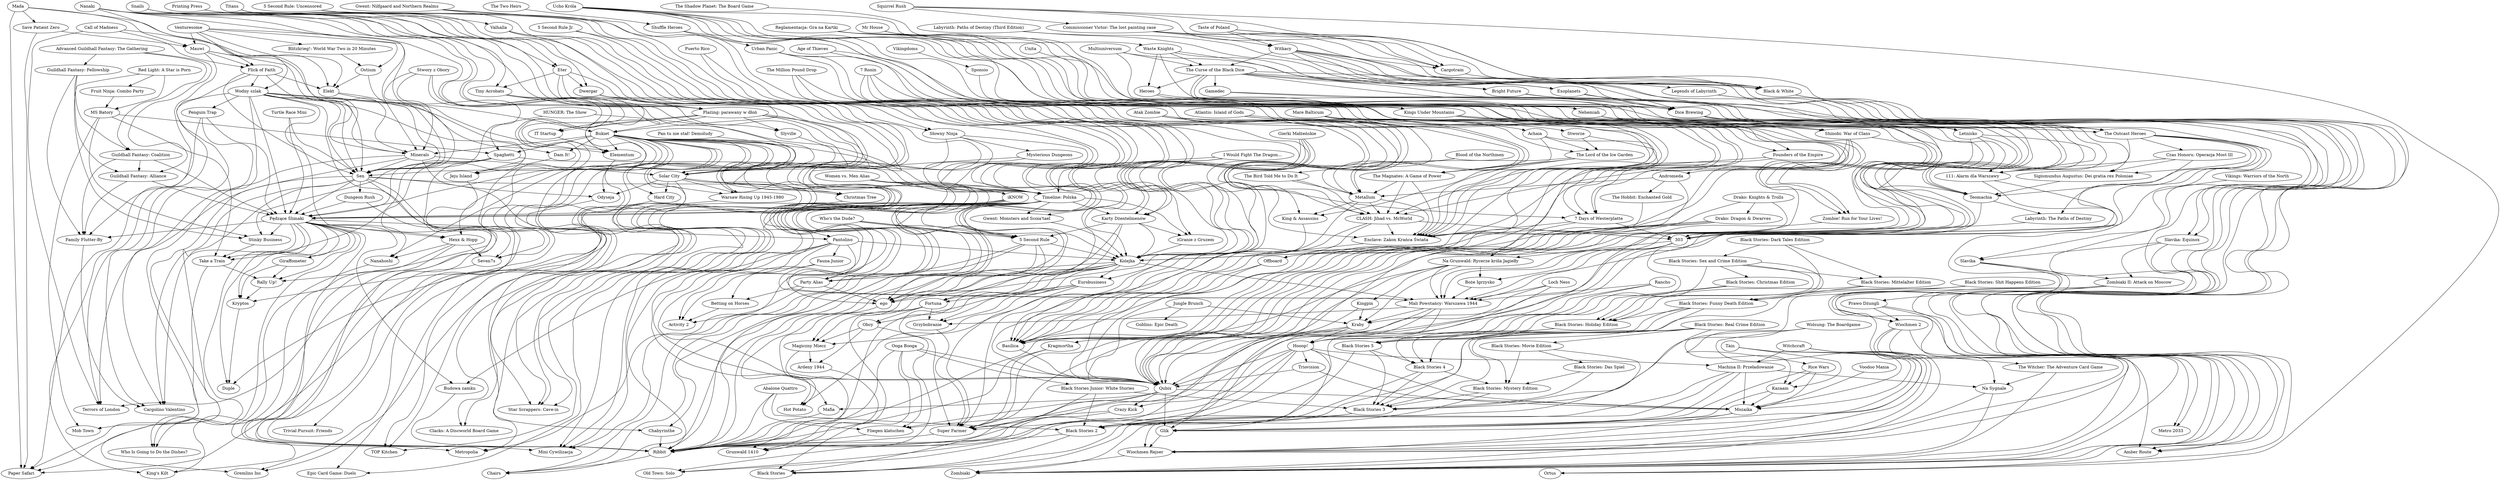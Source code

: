 digraph G {
"Ribbit" -> "Chairs" ["weight"=0.107175223150432]
"5 Second Rule" -> "Chairs" ["weight"=0.0904128980589874]
"Timeline: Polska" -> "Chairs" ["weight"=0.110093156714003]
"Who's the Dude?" -> "Chairs" ["weight"=0.0452995823499217]
"Fliegen klatschen" -> "Ribbit" ["weight"=0.154361966371719]
"Super Farmer" -> "Ribbit" ["weight"=0.179062068757796]
"Black Stories 2" -> "Ribbit" ["weight"=0.0711962069657077]
"Crazy Kick" -> "Ribbit" ["weight"=0.133846453367955]
"Kragmortha" -> "Ribbit" ["weight"=0.0854612691061938]
"Budowa zamku" -> "Ribbit" ["weight"=0.0976798297595376]
"Abalone Quattro" -> "Ribbit" ["weight"=0.0465532790442544]
"Mafia" -> "Ribbit" ["weight"=0.077557655973128]
"Chabyrinthe" -> "Ribbit" ["weight"=0.119294803709479]
"Qubix" -> "Ribbit" ["weight"=0.142540314375592]
"Hooop!" -> "Ribbit" ["weight"=0.126588085488836]
"Kolejka" -> "Ribbit" ["weight"=0.172145249669965]
"5 Second Rule" -> "Ribbit" ["weight"=0.0969223640730546]
"Drako: Dragon & Dwarves" -> "Ribbit" ["weight"=0.132411683890693]
"Ooga Booga" -> "Ribbit" ["weight"=0.111885428633303]
"Pantolino" -> "Ribbit" ["weight"=0.157901999256606]
"Pędzące Ślimaki" -> "Ribbit" ["weight"=0.199257582764217]
"Timeline: Polska" -> "Ribbit" ["weight"=0.142735508467841]
"Dungeon Rush" -> "Ribbit" ["weight"=0.0880054967428032]
"Who's the Dude?" -> "Ribbit" ["weight"=0.0406529333134364]
"Sen" -> "Ribbit" ["weight"=0.12063558314412]
"5 Second Rule" -> "Party Alias" ["weight"=0.0970693374843812]
"5 Second Rule" -> "Kolejka" ["weight"=0.113791768350251]
"5 Second Rule" -> "ego" ["weight"=0.112604648591066]
"iKNOW" -> "5 Second Rule" ["weight"=0.0840220959038366]
"Karty Dżentelmenów" -> "5 Second Rule" ["weight"=0.102557958465758]
"Timeline: Polska" -> "5 Second Rule" ["weight"=0.101149929845448]
"5 Second Rule: Uncensored" -> "5 Second Rule" ["weight"=0.104300553147787]
"Who's the Dude?" -> "5 Second Rule" ["weight"=0.062015802691492]
"5 Second Rule Jr." -> "5 Second Rule" ["weight"=0.0811656082300597]
"Timeline: Polska" -> "Chabyrinthe" ["weight"=0.131608300063387]
"Timeline: Polska" -> "Kolejka" ["weight"=0.14920213914664]
"Timeline: Polska" -> "Pantolino" ["weight"=0.128863042820304]
"Timeline: Polska" -> "Mini Cywilizacja" ["weight"=0.166498903109657]
"Timeline: Polska" -> "Metropolia" ["weight"=0.125119931666822]
"Timeline: Polska" -> "Karty Dżentelmenów" ["weight"=0.0950650326471888]
"Timeline: Polska" -> "Pędzące Ślimaki" ["weight"=0.170449656555636]
"Timeline: Polska" -> "iGranie z Gruzem" ["weight"=0.0477386254959547]
"Timeline: Polska" -> "Gwent: Monsters and Scoia'tael" ["weight"=0.0391961887954632]
"Mysterious Dungeons" -> "Timeline: Polska" ["weight"=0.0723927400249354]
"Spaghetti" -> "Timeline: Polska" ["weight"=0.0992750854398217]
"Gwent: Nilfgaard and Northern Realms" -> "Timeline: Polska" ["weight"=0.0355259458128451]
"HUNGER: The Show" -> "Timeline: Polska" ["weight"=0.0674585405063688]
"Słowny Ninja" -> "Timeline: Polska" ["weight"=0.124573592601883]
"Sen" -> "Timeline: Polska" ["weight"=0.146276767058962]
"Valhalla" -> "Timeline: Polska" ["weight"=0.0848776807681281]
"I Would Fight The Dragon..." -> "Timeline: Polska" ["weight"=0.0383854027954791]
"Bukiet" -> "Timeline: Polska" ["weight"=0.160063072303668]
"5 Second Rule Jr." -> "Timeline: Polska" ["weight"=0.0412909553056845]
"ego" -> "Hot Potato" ["weight"=0.0691884764394552]
"Karty Dżentelmenów" -> "Hot Potato" ["weight"=0.0916107005609637]
"Gierki Małżeńskie" -> "Hot Potato" ["weight"=0.0679124305976813]
"Party Alias" -> "ego" ["weight"=0.124230548788729]
"Kolejka" -> "ego" ["weight"=0.100399455091425]
"Karty Dżentelmenów" -> "ego" ["weight"=0.109891714325051]
"Gierki Małżeńskie" -> "ego" ["weight"=0.125417706476292]
"iKNOW" -> "ego" ["weight"=0.0915110747590069]
"Women vs. Men Alias" -> "ego" ["weight"=0.110357108686056]
"5 Second Rule: Uncensored" -> "ego" ["weight"=0.0645808149167327]
"Karty Dżentelmenów" -> "Kolejka" ["weight"=0.0967487983738661]
"Karty Dżentelmenów" -> "iGranie z Gruzem" ["weight"=0.0917958670546251]
"Gierki Małżeńskie" -> "Karty Dżentelmenów" ["weight"=0.111470079114227]
"5 Second Rule: Uncensored" -> "Karty Dżentelmenów" ["weight"=0.052573172469125]
"I Would Fight The Dragon..." -> "Karty Dżentelmenów" ["weight"=0.0408219644678013]
"Gierki Małżeńskie" -> "Kolejka" ["weight"=0.108384559988966]
"Crazy Kick" -> "Fliegen klatschen" ["weight"=0.126108144026117]
"Abalone Quattro" -> "Fliegen klatschen" ["weight"=0.0648530321045578]
"Qubix" -> "Fliegen klatschen" ["weight"=0.130407787926234]
"Ooga Booga" -> "Fliegen klatschen" ["weight"=0.118676202884889]
"Kragmortha" -> "Super Farmer" ["weight"=0.0698409288542015]
"Grzybobranie" -> "Super Farmer" ["weight"=0.114243649770912]
"Hooop!" -> "Super Farmer" ["weight"=0.152721627315272]
"Eurobusiness" -> "Super Farmer" ["weight"=0.109657483003662]
"Mali Powstańcy: Warszawa 1944" -> "Super Farmer" ["weight"=0.118433974362176]
"Kolejka" -> "Super Farmer" ["weight"=0.14159869810649]
"The Million Pound Drop" -> "Super Farmer" ["weight"=0.0456784549987163]
"Drako: Dragon & Dwarves" -> "Super Farmer" ["weight"=0.0949649248442216]
"Rancho" -> "Super Farmer" ["weight"=0.12991787500413]
"Drako: Knights & Trolls" -> "Super Farmer" ["weight"=0.0491551849909341]
"Black Stories 2" -> "Black Stories" ["weight"=0.364699721525228]
"Black Stories 3" -> "Black Stories 2" ["weight"=0.377684095895899]
"Abalone Quattro" -> "Black Stories 2" ["weight"=0.0397897013133623]
"Black Stories: Mystery Edition" -> "Black Stories 2" ["weight"=0.188920263471943]
"Black Stories 4" -> "Black Stories 2" ["weight"=0.231489767122888]
"Black Stories Junior: White Stories" -> "Black Stories 2" ["weight"=0.100884913199242]
"Black Stories: Real Crime Edition" -> "Black Stories 2" ["weight"=0.24046428371676]
"Black Stories 5" -> "Black Stories 2" ["weight"=0.17891149318684]
"Qubix" -> "Crazy Kick" ["weight"=0.152724897638762]
"Hooop!" -> "Crazy Kick" ["weight"=0.117472138037974]
"Drako: Dragon & Dwarves" -> "Kragmortha" ["weight"=0.068897436026224]
"Pantolino" -> "Budowa zamku" ["weight"=0.0974590144618034]
"Pędzące Ślimaki" -> "Budowa zamku" ["weight"=0.0925068583037554]
"Qubix" -> "Mafia" ["weight"=0.0963045635564608]
"Pantolino" -> "Mafia" ["weight"=0.0587526032693424]
"Sen" -> "Chabyrinthe" ["weight"=0.102736362586849]
"Qubix" -> "Glik" ["weight"=0.15753079627034]
"Qubix" -> "Mozaika" ["weight"=0.140163185995]
"Triovision" -> "Qubix" ["weight"=0.120405226383864]
"Hooop!" -> "Qubix" ["weight"=0.220111589227853]
"Basilica" -> "Qubix" ["weight"=0.164931334560706]
"Kraby" -> "Qubix" ["weight"=0.238540292240994]
"Mali Powstańcy: Warszawa 1944" -> "Qubix" ["weight"=0.178969302437168]
"Kingpin" -> "Qubix" ["weight"=0.102828777897878]
"Na Grunwald: Rycerze króla Jagiełły" -> "Qubix" ["weight"=0.214759206358966]
"303" -> "Qubix" ["weight"=0.201612546967787]
"Fauna Junior" -> "Qubix" ["weight"=0.141882533233269]
"Offboard" -> "Qubix" ["weight"=0.131487128074899]
"Mare Balticum" -> "Qubix" ["weight"=0.112079460282736]
"Ooga Booga" -> "Qubix" ["weight"=0.0986443028287456]
"Pantolino" -> "Qubix" ["weight"=0.129997985408094]
"Letnisko" -> "Qubix" ["weight"=0.12804562259683]
"CLASH: Jihad vs. McWorld" -> "Qubix" ["weight"=0.139573047465312]
"Nehemiah" -> "Qubix" ["weight"=0.111813232790407]
"Jungle Brunch" -> "Qubix" ["weight"=0.0668035513187328]
"Mr House" -> "Qubix" ["weight"=0.07780005274353]
"Hooop!" -> "Glik" ["weight"=0.172932506930782]
"Hooop!" -> "Mozaika" ["weight"=0.144790767923673]
"Hooop!" -> "Machina II: Przeładowanie" ["weight"=0.114427948197971]
"Hooop!" -> "Triovision" ["weight"=0.115345776530694]
"Kraby" -> "Hooop!" ["weight"=0.289042869150799]
"Mali Powstańcy: Warszawa 1944" -> "Hooop!" ["weight"=0.152510571734995]
"Loch Ness" -> "Hooop!" ["weight"=0.150439330255212]
"Rancho" -> "Hooop!" ["weight"=0.110709007761309]
"Kolejka" -> "Grzybobranie" ["weight"=0.0781024179420723]
"Kolejka" -> "Eurobusiness" ["weight"=0.133348221056317]
"Kolejka" -> "Party Alias" ["weight"=0.0963633456101821]
"Kolejka" -> "Magiczny Miecz" ["weight"=0.0721662349917189]
"Kolejka" -> "Fortuna" ["weight"=0.0538581385713789]
"Kolejka" -> "Mali Powstańcy: Warszawa 1944" ["weight"=0.140938492851049]
"The Million Pound Drop" -> "Kolejka" ["weight"=0.0474974942496208]
"Drako: Dragon & Dwarves" -> "Kolejka" ["weight"=0.111424331515359]
"Pantolino" -> "Kolejka" ["weight"=0.0837728085945508]
"iGranie z Gruzem" -> "Kolejka" ["weight"=0.0600054141808799]
"Puerto Rico" -> "Kolejka" ["weight"=0.038504876048937]
"Gwent: Monsters and Scoia'tael" -> "Kolejka" ["weight"=0.0432936601872854]
"Gwent: Nilfgaard and Northern Realms" -> "Kolejka" ["weight"=0.0330938195086234]
"Drako: Knights & Trolls" -> "Kolejka" ["weight"=0.0456984148995245]
"Drako: Knights & Trolls" -> "Drako: Dragon & Dwarves" ["weight"=0.296546650784338]
"Ooga Booga" -> "Black Stories" ["weight"=0.0795100726003043]
"Ooga Booga" -> "Black Stories Junior: White Stories" ["weight"=0.0364652518569631]
"Pantolino" -> "Mali Powstańcy: Warszawa 1944" ["weight"=0.0772430688532949]
"Pantolino" -> "Fauna Junior" ["weight"=0.146452752991457]
"Pędzące Ślimaki" -> "Pantolino" ["weight"=0.153858581857674]
"Pędzące Ślimaki" -> "Hexx & Hopp" ["weight"=0.112619492055597]
"Pędzące Ślimaki" -> "Mini Cywilizacja" ["weight"=0.106144936763252]
"Pędzące Ślimaki" -> "Who Is Going to Do the Dishes?" ["weight"=0.0918347644507826]
"Pędzące Ślimaki" -> "Duple" ["weight"=0.0546444886895728]
"Pędzące Ślimaki" -> "Nanahoshi" ["weight"=0.131745070580191]
"Pędzące Ślimaki" -> "Kryptos" ["weight"=0.114655800467488]
"Pędzące Ślimaki" -> "Rally Up!" ["weight"=0.0933082348089322]
"Pędzące Ślimaki" -> "Take a Train" ["weight"=0.103175623495952]
"Pędzące Ślimaki" -> "Stinky Business" ["weight"=0.0766968978518119]
"Pędzące Ślimaki" -> "Cargolino Valentino" ["weight"=0.098783684321852]
"Pędzące Ślimaki" -> "Giraffometer" ["weight"=0.0790389002558533]
"Pędzące Ślimaki" -> "Family Flutter-By" ["weight"=0.104296713322174]
"Guildhall Fantasy: Alliance" -> "Pędzące Ślimaki" ["weight"=0.0677094772526158]
"Guildhall Fantasy: Coalition" -> "Pędzące Ślimaki" ["weight"=0.0651355003030074]
"Mysterious Dungeons" -> "Pędzące Ślimaki" ["weight"=0.126621558351437]
"Spaghetti" -> "Pędzące Ślimaki" ["weight"=0.0842167164850953]
"Dungeon Rush" -> "Pędzące Ślimaki" ["weight"=0.0930947212818823]
"Penguin Trap" -> "Pędzące Ślimaki" ["weight"=0.0765974918093911]
"Słowny Ninja" -> "Pędzące Ślimaki" ["weight"=0.128475235389839]
"Sen" -> "Pędzące Ślimaki" ["weight"=0.144266395794595]
"Bukiet" -> "Pędzące Ślimaki" ["weight"=0.132154883004502]
"Wodny szlak" -> "Pędzące Ślimaki" ["weight"=0.152683434549501]
"Turtle Race Mini" -> "Pędzące Ślimaki" ["weight"=0.136417181687701]
"Sen" -> "Dungeon Rush" ["weight"=0.0754628249422428]
"Sen" -> "Metropolia" ["weight"=0.0933144812408108]
"Sen" -> "Paper Safari" ["weight"=0.26339228283262]
"Sen" -> "Cargolino Valentino" ["weight"=0.0955420723242391]
"Sen" -> "Terrors of London" ["weight"=0.0927803443695323]
"Minerals" -> "Sen" ["weight"=0.191534147636129]
"Bukiet" -> "Sen" ["weight"=0.164413180297796]
"Elekt" -> "Sen" ["weight"=0.143984600683827]
"Wodny szlak" -> "Sen" ["weight"=0.163861388367374]
"Turtle Race Mini" -> "Sen" ["weight"=0.0912460930276788]
"Flick of Faith" -> "Sen" ["weight"=0.138851747964892]
"Mauwi" -> "Sen" ["weight"=0.245696983917082]
"Stwory z Obory" -> "Sen" ["weight"=0.0918050748001876]
"Ostium" -> "Sen" ["weight"=0.0906162801669665]
"Mada" -> "Sen" ["weight"=0.156098376297381]
"Venturesome" -> "Sen" ["weight"=0.112360013823085]
"Fortuna" -> "Grzybobranie" ["weight"=0.066999926252232]
"Eurobusiness" -> "Grzybobranie" ["weight"=0.126491996428861]
"Mali Powstańcy: Warszawa 1944" -> "Grzybobranie" ["weight"=0.0482637601113874]
"Eurobusiness" -> "Magiczny Miecz" ["weight"=0.119366659019358]
"Eurobusiness" -> "Obcy" ["weight"=0.0788140970081839]
"Eurobusiness" -> "Fortuna" ["weight"=0.0874140760241712]
"The Million Pound Drop" -> "Eurobusiness" ["weight"=0.0699459140768445]
"Fauna Junior" -> "Mali Powstańcy: Warszawa 1944" ["weight"=0.113569305366399]
"Letnisko" -> "Mali Powstańcy: Warszawa 1944" ["weight"=0.0992985498963966]
"Nehemiah" -> "Mali Powstańcy: Warszawa 1944" ["weight"=0.0855201244224436]
"Boże Igrzysko" -> "Mali Powstańcy: Warszawa 1944" ["weight"=0.125328304203109]
"Na Grunwald: Rycerze króla Jagiełły" -> "Mali Powstańcy: Warszawa 1944" ["weight"=0.256241230186497]
"Mali Powstańcy: Warszawa 1944" -> "Kraby" ["weight"=0.184722450878096]
"Loch Ness" -> "Mali Powstańcy: Warszawa 1944" ["weight"=0.0749224454255034]
"303" -> "Mali Powstańcy: Warszawa 1944" ["weight"=0.19351755273716]
"111: Alarm dla Warszawy" -> "Mali Powstańcy: Warszawa 1944" ["weight"=0.138087207854851]
"Rancho" -> "Mali Powstańcy: Warszawa 1944" ["weight"=0.101963988121273]
"Fortuna" -> "Grunwald 1410" ["weight"=0.0531369154856931]
"Fortuna" -> "Magiczny Miecz" ["weight"=0.0740231808052145]
"Fortuna" -> "Obcy" ["weight"=0.0734063508705445]
"Puerto Rico" -> "Fortuna" ["weight"=0.0289838753091775]
"Glik" -> "Wiochmen Rejser" ["weight"=0.15292948532436]
"Mozaika" -> "Glik" ["weight"=0.240207179556339]
"Machina II: Przeładowanie" -> "Glik" ["weight"=0.194866504698125]
"Witchcraft" -> "Glik" ["weight"=0.159699804804416]
"Kraby" -> "Glik" ["weight"=0.16141768758583]
"Kazaam" -> "Glik" ["weight"=0.109003830166387]
"Tàin" -> "Glik" ["weight"=0.122921782758541]
"Rice Wars" -> "Glik" ["weight"=0.0963418890251927]
"Mozaika" -> "Wiochmen Rejser" ["weight"=0.134591396710646]
"Machina II: Przeładowanie" -> "Mozaika" ["weight"=0.144775048920202]
"Kazaam" -> "Mozaika" ["weight"=0.189140521122475]
"Tàin" -> "Mozaika" ["weight"=0.14890599999813]
"Triovision" -> "Mozaika" ["weight"=0.093613825272585]
"Rice Wars" -> "Mozaika" ["weight"=0.134151261862418]
"Wolsung: The Boardgame" -> "Mozaika" ["weight"=0.116852994286301]
"Voodoo Mania" -> "Mozaika" ["weight"=0.076554872082459]
"CLASH: Jihad vs. McWorld" -> "Basilica" ["weight"=0.132760573448799]
"Na Grunwald: Rycerze króla Jagiełły" -> "Basilica" ["weight"=0.165298445065598]
"303" -> "Basilica" ["weight"=0.135056944181588]
"Offboard" -> "Basilica" ["weight"=0.108358945627617]
"Mare Balticum" -> "Basilica" ["weight"=0.150191249397445]
"Enclave: Zakon Krańca Świata" -> "Basilica" ["weight"=0.0886178880821332]
"7 Days of Westerplatte" -> "Basilica" ["weight"=0.107862597139243]
"King & Assassins" -> "Basilica" ["weight"=0.103235057186959]
"Metallum" -> "Basilica" ["weight"=0.138079507479249]
"7 Ronin" -> "Basilica" ["weight"=0.0795459980884645]
"The Hobbit: Enchanted Gold" -> "Basilica" ["weight"=0.0491955477603667]
"Andromeda" -> "Basilica" ["weight"=0.0879602569110336]
"Jungle Brunch" -> "Kraby" ["weight"=0.082950729252048]
"Na Grunwald: Rycerze króla Jagiełły" -> "Kraby" ["weight"=0.185497845013232]
"Kingpin" -> "Kraby" ["weight"=0.100172142001223]
"Loch Ness" -> "Kraby" ["weight"=0.120857714238274]
"Na Grunwald: Rycerze króla Jagiełły" -> "Kingpin" ["weight"=0.112928079234761]
"Na Grunwald: Rycerze króla Jagiełły" -> "Boże Igrzysko" ["weight"=0.136621177888348]
"303" -> "Na Grunwald: Rycerze króla Jagiełły" ["weight"=0.200044074598896]
"Mare Balticum" -> "Na Grunwald: Rycerze króla Jagiełły" ["weight"=0.128317258533056]
"Reglamentacja: Gra na Kartki" -> "303" ["weight"=0.164075309718108]
"Letnisko" -> "303" ["weight"=0.105899929394117]
"CLASH: Jihad vs. McWorld" -> "303" ["weight"=0.106850044832924]
"The Outcast Heroes" -> "303" ["weight"=0.11825442476037]
"303" -> "Boże Igrzysko" ["weight"=0.121334356052497]
"Labyrinth: The Paths of Destiny" -> "303" ["weight"=0.0758077275116099]
"111: Alarm dla Warszawy" -> "303" ["weight"=0.398326723432969]
"Teomachia" -> "303" ["weight"=0.0958845828540896]
"Czas Honoru: Operacja Most III" -> "303" ["weight"=0.0783112336500705]
"7 Days of Westerplatte" -> "303" ["weight"=0.0928502835674214]
"Ucho Króla" -> "303" ["weight"=0.0705454619761751]
"Mare Balticum" -> "Offboard" ["weight"=0.0653088120233952]
"Reglamentacja: Gra na Kartki" -> "Letnisko" ["weight"=0.128399740660355]
"Letnisko" -> "111: Alarm dla Warszawy" ["weight"=0.146619554621684]
"Nehemiah" -> "Letnisko" ["weight"=0.147860310881642]
"Mr House" -> "Letnisko" ["weight"=0.107967228515259]
"CLASH: Jihad vs. McWorld" -> "Enclave: Zakon Krańca Świata" ["weight"=0.0773725707416647]
"Shinobi: War of Clans" -> "CLASH: Jihad vs. McWorld" ["weight"=0.0918259964039848]
"Metallum" -> "CLASH: Jihad vs. McWorld" ["weight"=0.0988860966456149]
"7 Ronin" -> "CLASH: Jihad vs. McWorld" ["weight"=0.071935539014316]
"The Magnates: A Game of Power" -> "CLASH: Jihad vs. McWorld" ["weight"=0.156662330118068]
"Ucho Króla" -> "CLASH: Jihad vs. McWorld" ["weight"=0.10464418947329]
"Atak Zombie" -> "CLASH: Jihad vs. McWorld" ["weight"=0.105372194325139]
"The Bird Told Me to Do It" -> "CLASH: Jihad vs. McWorld" ["weight"=0.0732428640951993]
"Unita" -> "Nehemiah" ["weight"=0.0890629779590754]
"Mr House" -> "Nehemiah" ["weight"=0.0769336809374929]
"Jungle Brunch" -> "Goblins: Epic Death" ["weight"=0.077747110527594]
"Magiczny Miecz" -> "Grunwald 1410" ["weight"=0.0898231121360628]
"Magiczny Miecz" -> "Ardeny 1944" ["weight"=0.0605248074261244]
"Obcy" -> "Magiczny Miecz" ["weight"=0.145711362305662]
"Obcy" -> "Grunwald 1410" ["weight"=0.104380027648627]
"Obcy" -> "Ardeny 1944" ["weight"=0.180829040841905]
"Party Alias" -> "Activity 2" ["weight"=0.0863488752817225]
"Party Alias" -> "Betting on Horses" ["weight"=0.0372730568829004]
"iKNOW" -> "Party Alias" ["weight"=0.108181721728473]
"Women vs. Men Alias" -> "Party Alias" ["weight"=0.129800798440591]
"Women vs. Men Alias" -> "Activity 2" ["weight"=0.0493285915452718]
"Betting on Horses" -> "Activity 2" ["weight"=0.0931738682780022]
"iKNOW" -> "Activity 2" ["weight"=0.0400515627114261]
"iKNOW" -> "Betting on Horses" ["weight"=0.0318805073349211]
"Women vs. Men Alias" -> "iKNOW" ["weight"=0.066039137066446]
"I Would Fight The Dragon..." -> "iGranie z Gruzem" ["weight"=0.0577080452601573]
"Gwent: Nilfgaard and Northern Realms" -> "Gwent: Monsters and Scoia'tael" ["weight"=0.73071884918311]
"Black Stories: Holiday Edition" -> "Black Stories 4" ["weight"=0.158018031029804]
"Black Stories: Holiday Edition" -> "Black Stories 5" ["weight"=0.198866866612595]
"Black Stories: Funny Death Edition" -> "Black Stories: Holiday Edition" ["weight"=0.150316722330591]
"Black Stories: Christmas Edition" -> "Black Stories: Holiday Edition" ["weight"=0.160340015173196]
"Black Stories: Mittelalter Edition" -> "Black Stories: Holiday Edition" ["weight"=0.10388251256086]
"Black Stories: Sex and Crime Edition" -> "Black Stories: Holiday Edition" ["weight"=0.168724953384291]
"Black Stories: Dark Tales Edition" -> "Black Stories: Holiday Edition" ["weight"=0.081229924649688]
"Black Stories 4" -> "Black Stories: Mystery Edition" ["weight"=0.139220663930773]
"Black Stories 4" -> "Black Stories 3" ["weight"=0.342941078836382]
"Black Stories 5" -> "Black Stories 4" ["weight"=0.361679416614645]
"Black Stories: Funny Death Edition" -> "Black Stories 4" ["weight"=0.196338039039073]
"Black Stories: Shit Happens Edition" -> "Black Stories 4" ["weight"=0.127613963006162]
"Black Stories 5" -> "Black Stories 3" ["weight"=0.250355791618073]
"Black Stories: Funny Death Edition" -> "Black Stories 5" ["weight"=0.178578368151656]
"Black Stories: Christmas Edition" -> "Black Stories 5" ["weight"=0.144784147188782]
"Black Stories: Sex and Crime Edition" -> "Black Stories 5" ["weight"=0.12737890222988]
"Black Stories: Sex and Crime Edition" -> "Black Stories: Funny Death Edition" ["weight"=0.155409761141557]
"Black Stories: Funny Death Edition" -> "Black Stories 3" ["weight"=0.20539852767805]
"Black Stories: Mittelalter Edition" -> "Black Stories: Funny Death Edition" ["weight"=0.145415618114315]
"Black Stories: Shit Happens Edition" -> "Black Stories: Funny Death Edition" ["weight"=0.183612627419092]
"Black Stories: Sex and Crime Edition" -> "Black Stories: Christmas Edition" ["weight"=0.159903902718481]
"Black Stories: Sex and Crime Edition" -> "Black Stories: Mittelalter Edition" ["weight"=0.142084875618871]
"Black Stories: Dark Tales Edition" -> "Black Stories: Mittelalter Edition" ["weight"=0.143132756519842]
"Black Stories: Dark Tales Edition" -> "Black Stories: Sex and Crime Edition" ["weight"=0.0970226816769063]
"Black Stories 3" -> "Black Stories" ["weight"=0.228267831322188]
"Black Stories Junior: White Stories" -> "Black Stories" ["weight"=0.102376319134083]
"Black Stories: Real Crime Edition" -> "Black Stories" ["weight"=0.168116716942814]
"Black Stories Junior: White Stories" -> "Black Stories 3" ["weight"=0.099563930805616]
"Reglamentacja: Gra na Kartki" -> "111: Alarm dla Warszawy" ["weight"=0.211727057301624]
"Reglamentacja: Gra na Kartki" -> "The Outcast Heroes" ["weight"=0.0923176881198899]
"The Outcast Heroes" -> "111: Alarm dla Warszawy" ["weight"=0.136113080194173]
"Czas Honoru: Operacja Most III" -> "111: Alarm dla Warszawy" ["weight"=0.0755321267277944]
"The Outcast Heroes" -> "Labyrinth: The Paths of Destiny" ["weight"=0.057890596173224]
"The Outcast Heroes" -> "Teomachia" ["weight"=0.168922554256408]
"The Outcast Heroes" -> "Sigismundus Augustus: Dei gratia rex Poloniae" ["weight"=0.172001686258224]
"The Outcast Heroes" -> "Czas Honoru: Operacja Most III" ["weight"=0.1433343288619]
"Gamedec" -> "The Outcast Heroes" ["weight"=0.0596329707166572]
"Dice Brewing" -> "The Outcast Heroes" ["weight"=0.0840365574016442]
"The Curse of the Black Dice" -> "The Outcast Heroes" ["weight"=0.109122406583184]
"Witkacy" -> "The Outcast Heroes" ["weight"=0.104515358948493]
"Hexx & Hopp" -> "Who Is Going to Do the Dishes?" ["weight"=0.0895079912295424]
"Hexx & Hopp" -> "Nanahoshi" ["weight"=0.143251242870449]
"Hexx & Hopp" -> "King's Kilt" ["weight"=0.0888983617003968]
"Hexx & Hopp" -> "Seven7s" ["weight"=0.0689235453552761]
"Bukiet" -> "Hexx & Hopp" ["weight"=0.0860974437740127]
"Wodny szlak" -> "Hexx & Hopp" ["weight"=0.104089760408026]
"Nanahoshi" -> "Who Is Going to Do the Dishes?" ["weight"=0.0953312050560081]
"Bukiet" -> "Nanahoshi" ["weight"=0.0964166768853685]
"Wodny szlak" -> "King's Kilt" ["weight"=0.0731305566878891]
"Seven7s" -> "King's Kilt" ["weight"=0.177147731321815]
"Bukiet" -> "Seven7s" ["weight"=0.0733381432510024]
"Wodny szlak" -> "Seven7s" ["weight"=0.0729180043660948]
"Jeju Island" -> "Seven7s" ["weight"=0.0661870902280816]
"Bukiet" -> "Metropolia" ["weight"=0.107403892381541]
"Bukiet" -> "Spaghetti" ["weight"=0.0789787072581338]
"Bukiet" -> "Duple" ["weight"=0.052416460080511]
"Bukiet" -> "Kryptos" ["weight"=0.0942349695626355]
"Bukiet" -> "Jeju Island" ["weight"=0.0775509525965656]
"Bukiet" -> "Odyseja" ["weight"=0.116506757766477]
"Bukiet" -> "TOP Kitchen" ["weight"=0.0633998554632816]
"Bukiet" -> "Star Scrappers: Cave-in" ["weight"=0.07427287131298]
"Bukiet" -> "Christmas Tree" ["weight"=0.164881547972051]
"Bukiet" -> "Elementum" ["weight"=0.0938053559268745]
"Bukiet" -> "Dam It!" ["weight"=0.0811154630629295]
"Bukiet" -> "Hard City" ["weight"=0.0466327637733388]
"Bukiet" -> "Solar City" ["weight"=0.15824202121463]
"Bukiet" -> "Minerals" ["weight"=0.156268658133994]
"Plażing: parawany w dłoń" -> "Bukiet" ["weight"=0.132950596892415]
"Wodny szlak" -> "Bukiet" ["weight"=0.156240427720764]
"Dwergar" -> "Bukiet" ["weight"=0.100703610680503]
"Wodny szlak" -> "Penguin Trap" ["weight"=0.0876988961109818]
"Wodny szlak" -> "Jeju Island" ["weight"=0.0769998485030477]
"Wodny szlak" -> "Cargolino Valentino" ["weight"=0.0803775278059453]
"Wodny szlak" -> "Elementum" ["weight"=0.121976162784451]
"Wodny szlak" -> "Dam It!" ["weight"=0.072223961859001]
"Wodny szlak" -> "Minerals" ["weight"=0.140785627995652]
"Flick of Faith" -> "Wodny szlak" ["weight"=0.0927759887898179]
"Nanaki" -> "Wodny szlak" ["weight"=0.131557790696848]
"Słowny Ninja" -> "Mini Cywilizacja" ["weight"=0.279037770213614]
"Valhalla" -> "Mini Cywilizacja" ["weight"=0.141976529070661]
"Titans" -> "Mini Cywilizacja" ["weight"=0.0640346172755516]
"Słowny Ninja" -> "Mysterious Dungeons" ["weight"=0.106025716788089]
"Valhalla" -> "Słowny Ninja" ["weight"=0.133964675074634]
"Titans" -> "Słowny Ninja" ["weight"=0.0642123156324355]
"Titans" -> "Valhalla" ["weight"=0.171898102045005]
"Kryptos" -> "Duple" ["weight"=0.0343561935117341]
"Rally Up!" -> "Kryptos" ["weight"=0.0832776681691589]
"Giraffometer" -> "Kryptos" ["weight"=0.0817891286667554]
"Spaghetti" -> "Rally Up!" ["weight"=0.106126909770252]
"Take a Train" -> "Rally Up!" ["weight"=0.0830608651125634]
"Giraffometer" -> "Rally Up!" ["weight"=0.086811735207977]
"Spaghetti" -> "Take a Train" ["weight"=0.0947572544200389]
"Take a Train" -> "Mob Town" ["weight"=0.0700081000918711]
"Stinky Business" -> "Take a Train" ["weight"=0.182476872210171]
"MS Batory" -> "Take a Train" ["weight"=0.0952070920878418]
"Spaghetti" -> "Stinky Business" ["weight"=0.0731823632014219]
"MS Batory" -> "Stinky Business" ["weight"=0.0741803100069162]
"Red Light: A Star is Porn" -> "Stinky Business" ["weight"=0.0493410142590433]
"Penguin Trap" -> "Cargolino Valentino" ["weight"=0.0817845814776955]
"Family Flutter-By" -> "Cargolino Valentino" ["weight"=0.112846251626045]
"Penguin Trap" -> "Family Flutter-By" ["weight"=0.0651001475994163]
"Guildhall Fantasy: Alliance" -> "Family Flutter-By" ["weight"=0.0903533034752319]
"Guildhall Fantasy: Coalition" -> "Family Flutter-By" ["weight"=0.0844696312619303]
"Guildhall Fantasy: Fellowship" -> "Family Flutter-By" ["weight"=0.0792134068267047]
"Guildhall Fantasy: Coalition" -> "Guildhall Fantasy: Alliance" ["weight"=0.668708461707054]
"Guildhall Fantasy: Fellowship" -> "Guildhall Fantasy: Alliance" ["weight"=0.573122289311154]
"Advanced Guildhall Fantasy: The Gathering" -> "Guildhall Fantasy: Alliance" ["weight"=0.370636958098348]
"Guildhall Fantasy: Fellowship" -> "Guildhall Fantasy: Coalition" ["weight"=0.581597991593266]
"Advanced Guildhall Fantasy: The Gathering" -> "Guildhall Fantasy: Coalition" ["weight"=0.369214589751413]
"HUNGER: The Show" -> "Spaghetti" ["weight"=0.0614609336280549]
"MS Batory" -> "Spaghetti" ["weight"=0.135308850574694]
"Fruit Ninja: Combo Party" -> "MS Batory" ["weight"=0.077142589728298]
"MS Batory" -> "Mob Town" ["weight"=0.0502718719598828]
"Red Light: A Star is Porn" -> "MS Batory" ["weight"=0.0451753865367452]
"Minerals" -> "Paper Safari" ["weight"=0.0996017442638359]
"Stwory z Obory" -> "Paper Safari" ["weight"=0.0658499286287306]
"Mauwi" -> "Paper Safari" ["weight"=0.22549566951726]
"Save Patient Zero" -> "Paper Safari" ["weight"=0.078886742840503]
"Mada" -> "Paper Safari" ["weight"=0.123087378284241]
"Flick of Faith" -> "Terrors of London" ["weight"=0.0915618498343343]
"Elekt" -> "Terrors of London" ["weight"=0.154122038840211]
"Call of Madness" -> "Terrors of London" ["weight"=0.0614473952857971]
"Minerals" -> "Gremlins Inc" ["weight"=0.0567153454760965]
"Minerals" -> "Odyseja" ["weight"=0.118545982543109]
"Minerals" -> "Solar City" ["weight"=0.16865297134615]
"Flick of Faith" -> "Minerals" ["weight"=0.113808960167939]
"Mauwi" -> "Minerals" ["weight"=0.108279034980265]
"Stwory z Obory" -> "Minerals" ["weight"=0.069810696754886]
"Nanaki" -> "Minerals" ["weight"=0.131398215585692]
"Ostium" -> "Elekt" ["weight"=0.120185995804563]
"Flick of Faith" -> "Elekt" ["weight"=0.0848831158254015]
"Venturesome" -> "Elekt" ["weight"=0.0813239844330559]
"Call of Madness" -> "Elekt" ["weight"=0.0932566076040058]
"Mauwi" -> "Flick of Faith" ["weight"=0.0942325462215002]
"Call of Madness" -> "Flick of Faith" ["weight"=0.0341212636945575]
"Venturesome" -> "Flick of Faith" ["weight"=0.0874179496572057]
"Save Patient Zero" -> "Mauwi" ["weight"=0.0953786830379817]
"Mada" -> "Mauwi" ["weight"=0.16277020185104]
"Venturesome" -> "Mauwi" ["weight"=0.0748037623074611]
"Stwory z Obory" -> "Trivial Pursuit: Friends" ["weight"=0.0322954209356699]
"Blitzkrieg!: World War Two in 20 Minutes" -> "Ostium" ["weight"=0.0570267861955457]
"Venturesome" -> "Ostium" ["weight"=0.0805553571223775]
"Mada" -> "Save Patient Zero" ["weight"=0.0866647929110551]
"Venturesome" -> "Blitzkrieg!: World War Two in 20 Minutes" ["weight"=0.0667523109293645]
"Dam It!" -> "Jeju Island" ["weight"=0.0582797644498635]
"Odyseja" -> "Gremlins Inc" ["weight"=0.0983614268444455]
"Solar City" -> "Odyseja" ["weight"=0.125751672344651]
"Elementum" -> "TOP Kitchen" ["weight"=0.201170636070931]
"Plażing: parawany w dłoń" -> "TOP Kitchen" ["weight"=0.0788631711474813]
"Hard City" -> "Star Scrappers: Cave-in" ["weight"=0.0825046932206873]
"Solar City" -> "Star Scrappers: Cave-in" ["weight"=0.0979804273743537]
"Christmas Tree" -> "Star Scrappers: Cave-in" ["weight"=0.0839401554659149]
"Solar City" -> "Christmas Tree" ["weight"=0.117189333421848]
"Dwergar" -> "Christmas Tree" ["weight"=0.0700862826630353]
"IT Startup" -> "Elementum" ["weight"=0.0453076623686885]
"Plażing: parawany w dłoń" -> "Elementum" ["weight"=0.119976262478147]
"Nanaki" -> "Elementum" ["weight"=0.081288222647046]
"Solar City" -> "Hard City" ["weight"=0.0562589303265171]
"Plażing: parawany w dłoń" -> "Solar City" ["weight"=0.137186913394452]
"Tiny Acrobats" -> "Solar City" ["weight"=0.068012740586828]
"Solar City" -> "Gremlins Inc" ["weight"=0.0839523157354527]
"Nanaki" -> "Solar City" ["weight"=0.162994354235149]
"Solar City" -> "Clacks: A Discworld Board Game" ["weight"=0.0524941054534199]
"Solar City" -> "Warsaw Rising Up 1945-1980" ["weight"=0.107251456217081]
"Slyville" -> "Solar City" ["weight"=0.0759191258694315]
"Dwergar" -> "Solar City" ["weight"=0.0986451337710846]
"Eter" -> "Solar City" ["weight"=0.0611952150992287]
"Plażing: parawany w dłoń" -> "Warsaw Rising Up 1945-1980" ["weight"=0.119957139080539]
"Plażing: parawany w dłoń" -> "IT Startup" ["weight"=0.095796486968296]
"Plażing: parawany w dłoń" -> "Slyville" ["weight"=0.105724629925711]
"Dwergar" -> "Plażing: parawany w dłoń" ["weight"=0.104285699516647]
"Nanaki" -> "Plażing: parawany w dłoń" ["weight"=0.144528384713716]
"Tiny Acrobats" -> "Plażing: parawany w dłoń" ["weight"=0.0562704517793421]
"Eter" -> "Plażing: parawany w dłoń" ["weight"=0.121815574882485]
"Printing Press" -> "Plażing: parawany w dłoń" ["weight"=0.0881525460771138]
"Snails" -> "Plażing: parawany w dłoń" ["weight"=0.0488470316201533]
"Eter" -> "Dwergar" ["weight"=0.0816620231571658]
"Printing Press" -> "Dwergar" ["weight"=0.123449147003049]
"Nanaki" -> "IT Startup" ["weight"=0.0649416921378681]
"Nanaki" -> "Slyville" ["weight"=0.131183814849643]
"Ardeny 1944" -> "Grunwald 1410" ["weight"=0.531602163430925]
"Zombie! Run for Your Lives!" -> "Old Town: Solo" ["weight"=0.0901182567002779]
"Shinobi: War of Clans" -> "Old Town: Solo" ["weight"=0.0695823653484646]
"Ucho Króla" -> "Old Town: Solo" ["weight"=0.0595747490166976]
"Shinobi: War of Clans" -> "Zombie! Run for Your Lives!" ["weight"=0.118010301790214]
"Kings Under Mountains" -> "Zombie! Run for Your Lives!" ["weight"=0.100959052439817]
"Ucho Króla" -> "Zombie! Run for Your Lives!" ["weight"=0.0918651306756109]
"Shinobi: War of Clans" -> "Enclave: Zakon Krańca Świata" ["weight"=0.113704349430881]
"Kings Under Mountains" -> "Shinobi: War of Clans" ["weight"=0.14627290084356]
"Ucho Króla" -> "Shinobi: War of Clans" ["weight"=0.103303829245999]
"Ucho Króla" -> "Kings Under Mountains" ["weight"=0.143719234359885]
"Ucho Króla" -> "7 Days of Westerplatte" ["weight"=0.0699936151425603]
"Machina II: Przeładowanie" -> "Zombiaki" ["weight"=0.181959526873788]
"Machina II: Przeładowanie" -> "Wiochmen Rejser" ["weight"=0.242272864184078]
"Machina II: Przeładowanie" -> "Na Sygnale" ["weight"=0.154571398534786]
"Witchcraft" -> "Machina II: Przeładowanie" ["weight"=0.151408926361595]
"The Magnates: A Game of Power" -> "Enclave: Zakon Krańca Świata" ["weight"=0.0705966805440164]
"Metallum" -> "Enclave: Zakon Krańca Świata" ["weight"=0.0976522182054772]
"Kings Under Mountains" -> "Enclave: Zakon Krańca Świata" ["weight"=0.0988082158192763]
"The Lord of the Ice Garden" -> "Enclave: Zakon Krańca Świata" ["weight"=0.134127023518186]
"Achaia" -> "Enclave: Zakon Krańca Świata" ["weight"=0.101039839766568]
"Urban Panic" -> "Enclave: Zakon Krańca Świata" ["weight"=0.121117719059668]
"7 Days of Westerplatte" -> "Enclave: Zakon Krańca Świata" ["weight"=0.153735961564498]
"Founders of the Empire" -> "Enclave: Zakon Krańca Świata" ["weight"=0.0944030050190108]
"Stworze" -> "Enclave: Zakon Krańca Świata" ["weight"=0.0673794677995272]
"Atlantis: Island of Gods" -> "Enclave: Zakon Krańca Świata" ["weight"=0.0510924226693276]
"The Magnates: A Game of Power" -> "Metallum" ["weight"=0.0877324496915343]
"Metallum" -> "King & Assassins" ["weight"=0.125073056923453]
"7 Ronin" -> "Metallum" ["weight"=0.081853990176095]
"The Lord of the Ice Garden" -> "Metallum" ["weight"=0.120247187617419]
"Andromeda" -> "Metallum" ["weight"=0.133715576900024]
"Atak Zombie" -> "Metallum" ["weight"=0.0906976194459309]
"The Bird Told Me to Do It" -> "Metallum" ["weight"=0.0622766967447027]
"Blood of the Northmen" -> "Metallum" ["weight"=0.0506673343684572]
"7 Ronin" -> "King & Assassins" ["weight"=0.0870379797396081]
"The Lord of the Ice Garden" -> "The Magnates: A Game of Power" ["weight"=0.105571940984474]
"Atak Zombie" -> "The Magnates: A Game of Power" ["weight"=0.0728008148600226]
"Achaia" -> "The Magnates: A Game of Power" ["weight"=0.0792060777985817]
"Blood of the Northmen" -> "The Bird Told Me to Do It" ["weight"=0.0784136726723249]
"Teomachia" -> "Labyrinth: The Paths of Destiny" ["weight"=0.126766036611211]
"Sigismundus Augustus: Dei gratia rex Poloniae" -> "Teomachia" ["weight"=0.119011883246127]
"Gamedec" -> "Teomachia" ["weight"=0.115597322652305]
"Dice Brewing" -> "Teomachia" ["weight"=0.0951753582065561]
"Heroes" -> "Teomachia" ["weight"=0.102627922961484]
"The Curse of the Black Dice" -> "Teomachia" ["weight"=0.119188763930274]
"Czas Honoru: Operacja Most III" -> "Sigismundus Augustus: Dei gratia rex Poloniae" ["weight"=0.0947337377522433]
"Dice Brewing" -> "Sigismundus Augustus: Dei gratia rex Poloniae" ["weight"=0.0773795646649467]
"The Curse of the Black Dice" -> "Gamedec" ["weight"=0.0780965672545086]
"Bright Future" -> "Dice Brewing" ["weight"=0.0412232264535737]
"Waste Knights" -> "Dice Brewing" ["weight"=0.0680739691176646]
"The Curse of the Black Dice" -> "Dice Brewing" ["weight"=0.226906141161287]
"Witkacy" -> "Dice Brewing" ["weight"=0.121859764795403]
"Heroes" -> "Dice Brewing" ["weight"=0.0890270052333555]
"Exoplanets" -> "Dice Brewing" ["weight"=0.144277381350172]
"Multiuniversum" -> "Dice Brewing" ["weight"=0.106785573721876]
"The Curse of the Black Dice" -> "Bright Future" ["weight"=0.0618754151301014]
"Waste Knights" -> "The Curse of the Black Dice" ["weight"=0.0834161215486514]
"The Curse of the Black Dice" -> "Black & White" ["weight"=0.123314710689447]
"The Curse of the Black Dice" -> "Amber Route" ["weight"=0.0919919945801959]
"The Curse of the Black Dice" -> "Heroes" ["weight"=0.106118409066071]
"The Curse of the Black Dice" -> "Exoplanets" ["weight"=0.167257901207273]
"Witkacy" -> "The Curse of the Black Dice" ["weight"=0.114745350698231]
"Multiuniversum" -> "The Curse of the Black Dice" ["weight"=0.11961094257348]
"Witkacy" -> "Black & White" ["weight"=0.10952022306543]
"Witkacy" -> "Amber Route" ["weight"=0.0963689351792657]
"Witkacy" -> "Exoplanets" ["weight"=0.084312456751574]
"Witkacy" -> "Cargotrain" ["weight"=0.0945475300285256]
"Taste of Poland" -> "Witkacy" ["weight"=0.208627598404552]
"Commissioner Victor: The lost painting case" -> "Witkacy" ["weight"=0.0423131695383977]
"Pan tu nie stał! Demoludy" -> "Warsaw Rising Up 1945-1980" ["weight"=0.0781135067449548]
"Warsaw Rising Up 1945-1980" -> "Clacks: A Discworld Board Game" ["weight"=0.0671322066585309]
"Tiny Acrobats" -> "Epic Card Game: Duels" ["weight"=0.038658023133665]
"Eter" -> "Tiny Acrobats" ["weight"=0.112102830528585]
"Snails" -> "Tiny Acrobats" ["weight"=0.0788277373043501]
"Eter" -> "Epic Card Game: Duels" ["weight"=0.0473706628352347]
"Printing Press" -> "Eter" ["weight"=0.0960307982627121]
"Snails" -> "Eter" ["weight"=0.115608500723126]
"Achaia" -> "The Lord of the Ice Garden" ["weight"=0.198065796678428]
"Stworze" -> "The Lord of the Ice Garden" ["weight"=0.101337604900528]
"Atlantis: Island of Gods" -> "The Lord of the Ice Garden" ["weight"=0.0816364412101658]
"Atlantis: Island of Gods" -> "Achaia" ["weight"=0.0650973009570612]
"Wiochmen Rejser" -> "Zombiaki" ["weight"=0.238177058056126]
"Na Sygnale" -> "Zombiaki" ["weight"=0.167211258812398]
"The Witcher: The Adventure Card Game" -> "Zombiaki" ["weight"=0.101698930809306]
"Wiochmen 2" -> "Zombiaki" ["weight"=0.152253211642441]
"Prawo Dżungli" -> "Zombiaki" ["weight"=0.145254495109769]
"Witchcraft" -> "Zombiaki" ["weight"=0.144965954302245]
"Zombiaki II: Attack on Moscow" -> "Zombiaki" ["weight"=0.292932983263985]
"Slavika" -> "Zombiaki" ["weight"=0.130763344605588]
"Slavika: Equinox" -> "Zombiaki" ["weight"=0.0446891163341094]
"Legends of Labyrinth" -> "Zombiaki" ["weight"=0.0380675112625413]
"Na Sygnale" -> "Wiochmen Rejser" ["weight"=0.237358597731966]
"Wiochmen 2" -> "Wiochmen Rejser" ["weight"=0.185889461144836]
"Prawo Dżungli" -> "Wiochmen Rejser" ["weight"=0.0944891884453705]
"Tàin" -> "Wiochmen Rejser" ["weight"=0.0972658406925606]
"Witchcraft" -> "Wiochmen Rejser" ["weight"=0.13444990427123]
"The Witcher: The Adventure Card Game" -> "Na Sygnale" ["weight"=0.103139576158018]
"Wiochmen 2" -> "Na Sygnale" ["weight"=0.227928226327591]
"Wiochmen 2" -> "The Witcher: The Adventure Card Game" ["weight"=0.127705661144089]
"Prawo Dżungli" -> "Wiochmen 2" ["weight"=0.12302946977715]
"Zombiaki II: Attack on Moscow" -> "Wiochmen 2" ["weight"=0.0981451059914161]
"Slavika" -> "Wiochmen 2" ["weight"=0.0720879723204548]
"Zombiaki II: Attack on Moscow" -> "Prawo Dżungli" ["weight"=0.123765139574407]
"Slavika" -> "Zombiaki II: Attack on Moscow" ["weight"=0.119335005740184]
"Slavika: Equinox" -> "Zombiaki II: Attack on Moscow" ["weight"=0.0480749337104016]
"Vikings: Warriors of the North" -> "Slavika" ["weight"=0.101213622020136]
"Slavika: Equinox" -> "Slavika" ["weight"=0.176587287875822]
"Legends of Labyrinth" -> "Slavika: Equinox" ["weight"=0.0811486085499286]
"Labyrinth: Paths of Destiny (Third Edition)" -> "Slavika: Equinox" ["weight"=0.0365694858013426]
"Labyrinth: Paths of Destiny (Third Edition)" -> "Legends of Labyrinth" ["weight"=0.112936623811827]
"Tàin" -> "Kazaam" ["weight"=0.319654931317688]
"Black Stories: Mystery Edition" -> "Black Stories 3" ["weight"=0.202386900041072]
"Black Stories: Das Spiel" -> "Black Stories 3" ["weight"=0.0849745427699306]
"Black Stories: Movie Edition" -> "Black Stories 3" ["weight"=0.137581779681796]
"Black Stories: Real Crime Edition" -> "Black Stories 3" ["weight"=0.168299413033997]
"Black Stories: Shit Happens Edition" -> "Black Stories 3" ["weight"=0.157510989112467]
"Black Stories: Das Spiel" -> "Black Stories: Mystery Edition" ["weight"=0.111635724051056]
"Black Stories: Movie Edition" -> "Black Stories: Mystery Edition" ["weight"=0.192101694013356]
"Black Stories: Real Crime Edition" -> "Black Stories: Mystery Edition" ["weight"=0.178756341127198]
"Black Stories: Real Crime Edition" -> "Black Stories: Movie Edition" ["weight"=0.177931231660235]
"Wolsung: The Boardgame" -> "Kazaam" ["weight"=0.0862397125782368]
"Rice Wars" -> "Kazaam" ["weight"=0.115409119435802]
"Wolsung: The Boardgame" -> "Rice Wars" ["weight"=0.153513485929354]
"Kings Under Mountains" -> "7 Days of Westerplatte" ["weight"=0.0887907837269649]
"Urban Panic" -> "7 Days of Westerplatte" ["weight"=0.0994189454658808]
"Founders of the Empire" -> "7 Days of Westerplatte" ["weight"=0.0848789386882894]
"Shuffle Heroes" -> "7 Days of Westerplatte" ["weight"=0.0396809520997001]
"Age of Thieves" -> "King & Assassins" ["weight"=0.0746573805253749]
"Andromeda" -> "The Hobbit: Enchanted Gold" ["weight"=0.0588214770204047]
"Age of Thieves" -> "Andromeda" ["weight"=0.0735221251758427]
"Kings Under Mountains" -> "Founders of the Empire" ["weight"=0.121804108981561]
"Sponsio" -> "Kings Under Mountains" ["weight"=0.0762940368177524]
"Waste Knights" -> "Heroes" ["weight"=0.0572430950766276]
"Urban Panic" -> "Founders of the Empire" ["weight"=0.104785850815031]
"Vikingdoms" -> "Sponsio" ["weight"=0.265169368191279]
"Atlantis: Island of Gods" -> "Stworze" ["weight"=0.0639317636874395]
"Black Stories: Movie Edition" -> "Black Stories: Das Spiel" ["weight"=0.0522761064081502]
"Bright Future" -> "Metro 2033" ["weight"=0.0666513263804844]
"Waste Knights" -> "Bright Future" ["weight"=0.0891069585962096]
"Waste Knights" -> "Metro 2033" ["weight"=0.0906956488819788]
"The Shadow Planet: The Board Game" -> "Waste Knights" ["weight"=0.058922269079972]
"Shuffle Heroes" -> "Urban Panic" ["weight"=0.046989277818173]
"The Two Heirs" -> "Shuffle Heroes" ["weight"=0.0502433892426921]
"Red Light: A Star is Porn" -> "Fruit Ninja: Combo Party" ["weight"=0.0419848166250689]
"Advanced Guildhall Fantasy: The Gathering" -> "Guildhall Fantasy: Fellowship" ["weight"=0.313871657607417]
"Black & White" -> "Ortus" ["weight"=0.0754771145083036]
"Black & White" -> "Amber Route" ["weight"=0.177114341098659]
"Cargotrain" -> "Black & White" ["weight"=0.148740105499909]
"Taste of Poland" -> "Black & White" ["weight"=0.0741371205337397]
"Commissioner Victor: The lost painting case" -> "Black & White" ["weight"=0.0584594898559561]
"Squirrel Rush" -> "Black & White" ["weight"=0.0727281118456348]
"Squirrel Rush" -> "Ortus" ["weight"=0.103821926147171]
"Commissioner Victor: The lost painting case" -> "Ortus" ["weight"=0.0820926632604675]
"Taste of Poland" -> "Amber Route" ["weight"=0.0872772181695193]
"Exoplanets" -> "Amber Route" ["weight"=0.0866504845838448]
"Squirrel Rush" -> "Cargotrain" ["weight"=0.100641702599139]
"Taste of Poland" -> "Cargotrain" ["weight"=0.0797810643186092]
"Commissioner Victor: The lost painting case" -> "Cargotrain" ["weight"=0.0919936267330909]
"Squirrel Rush" -> "Commissioner Victor: The lost painting case" ["weight"=0.319646572859043]
"Multiuniversum" -> "Exoplanets" ["weight"=0.111811338139839]
"Chairs" ["label"="Chairs" "id"=2922 "l"="13.31387705489486,17.645296071539164" "size"="0.011287328276666843" "rating"="5.66127" "complexity"="1.0317" "min_players"="1" "max_players"="99" "min_players_rec"="2" "max_players_rec"="6" "min_players_best"="4" "max_players_best"="4" "min_time"="20" "max_time"="20" "bayes_rating"="5.531" "year"="1999"]
"Hot Potato" ["label"="Hot Potato" "id"=4476 "l"="15.45406513072268,17.480605351192175" "size"="0.0016124754680952634" "rating"="4.38684" "complexity"="1.0" "min_players"="2" "max_players"="6" "min_players_rec"="3" "max_players_rec"="6" "min_players_best"="2" "max_players_best"="6" "min_time"="10" "max_time"="10" "bayes_rating"="5.42602" "year"="1988"]
"Who Is Going to Do the Dishes?" ["label"="Who Is Going to Do the Dishes?" "id"=4580 "l"="13.002662343642614,19.298226277610333" "size"="0.001241181774783854" "rating"="5.73812" "complexity"="1.2857" "min_players"="2" "max_players"="4" "min_players_rec"="2" "max_players_rec"="4" "min_players_best"="2" "max_players_best"="4" "min_time"="20" "max_time"="20" "bayes_rating"="5.51178" "year"="1991"]
"Grunwald 1410" ["label"="Grunwald 1410" "id"=9084 "l"="11.63225301965643,18.189622085914518" "size"="0.001506391555720575" "rating"="6.11796" "complexity"="3.375" "min_players"="2" "max_players"="2" "min_players_rec"="1" "max_players_rec"="3" "min_players_best"="2" "max_players_best"="3" "min_time"="300" "max_time"="300" "bayes_rating"="5.52423" "year"="1992"]
"Ribbit" ["label"="Ribbit" "id"=9441 "l"="13.68831495237923,17.315225571885865" "size"="0.03019148146183631" "rating"="6.78103" "complexity"="1.09" "min_players"="2" "max_players"="5" "min_players_rec"="2" "max_players_rec"="5" "min_players_best"="3" "max_players_best"="4" "min_time"="20" "max_time"="20" "bayes_rating"="6.17935" "year"="2004"]
"Fliegen klatschen" ["label"="Fliegen klatschen" "id"=10164 "l"="13.63556496701081,16.875203910584656" "size"="0.006524160611043335" "rating"="5.97563" "complexity"="1.0455" "min_players"="2" "max_players"="8" "min_players_rec"="2" "max_players_rec"="8" "min_players_best"="5" "max_players_best"="5" "min_time"="15" "max_time"="15" "bayes_rating"="5.58495" "year"="2004"]
"Zombiaki" ["label"="Zombiaki" "id"=15474 "l"="16.61902831567267,16.666495919816793" "size"="0.008072985731713786" "rating"="6.12671" "complexity"="1.6027" "min_players"="2" "max_players"="2" "min_players_rec"="2" "max_players_rec"="2" "min_players_best"="2" "max_players_best"="2" "min_time"="15" "max_time"="15" "bayes_rating"="5.6305" "year"="2003"]
"Super Farmer" ["label"="Super Farmer" "id"=17557 "l"="13.886396937711156,17.01487474982099" "size"="0.01844799236195831" "rating"="5.71028" "complexity"="1.1391" "min_players"="2" "max_players"="6" "min_players_rec"="2" "max_players_rec"="6" "min_players_best"="4" "max_players_best"="4" "min_time"="20" "max_time"="20" "bayes_rating"="5.54598" "year"="1943"]
"Black Stories" ["label"="Black Stories" "id"=18803 "l"="12.076139427258227,16.443267314887066" "size"="0.05582135469156103" "rating"="5.98698" "complexity"="1.2581" "min_players"="2" "max_players"="15" "min_players_rec"="2" "max_players_rec"="11" "min_players_best"="4" "max_players_best"="6" "min_time"="20" "max_time"="20" "bayes_rating"="5.80268" "year"="2004"]
"Wiochmen Rejser" ["label"="Wiochmen Rejser" "id"=19484 "l"="16.155299638269746,16.521293688397833" "size"="0.002482363549567708" "rating"="5.36538" "complexity"="1.3143" "min_players"="2" "max_players"="4" "min_players_rec"="2" "max_players_rec"="4" "min_players_best"="2" "max_players_best"="4" "min_time"="15" "max_time"="15" "bayes_rating"="5.47926" "year"="2005"]
"Black Stories 2" ["label"="Black Stories 2" "id"=20750 "l"="11.8442400977206,16.423328083181076" "size"="0.014862356123693842" "rating"="6.14647" "complexity"="1.2083" "min_players"="2" "max_players"="15" "min_players_rec"="2" "max_players_rec"="10" "min_players_best"="5" "max_players_best"="6" "min_time"="20" "max_time"="20" "bayes_rating"="5.73395" "year"="2005"]
"Crazy Kick" ["label"="Crazy Kick" "id"=21930 "l"="14.150770004215467,16.811784120188445" "size"="0.007128838911579059" "rating"="6.34688" "complexity"="1.0441" "min_players"="2" "max_players"="8" "min_players_rec"="2" "max_players_rec"="8" "min_players_best"="2" "max_players_best"="4" "min_time"="10" "max_time"="10" "bayes_rating"="5.69304" "year"="2006"]
"Na Sygnale" ["label"="Na Sygnale" "id"=23946 "l"="16.37223590711251,16.329198599706302" "size"="0.001495783164483106" "rating"="4.54504" "complexity"="1.5238" "min_players"="2" "max_players"="4" "min_players_rec"="2" "max_players_rec"="4" "min_players_best"="2" "max_players_best"="4" "min_time"="30" "max_time"="30" "bayes_rating"="5.441" "year"="2006"]
"Glik" ["label"="Glik" "id"=24230 "l"="15.359325825456914,16.537800371944076" "size"="0.0013684824696334802" "rating"="6.23062" "complexity"="2.0" "min_players"="2" "max_players"="4" "min_players_rec"="2" "max_players_rec"="4" "min_players_best"="2" "max_players_best"="2" "min_time"="30" "max_time"="30" "bayes_rating"="5.54323" "year"="2006"]
"Ardeny 1944" ["label"="Ardeny 1944" "id"=24999 "l"="11.552256698182543,18.021366177751123" "size"="0.0013472656871585424" "rating"="6.24803" "complexity"="3.2" "min_players"="2" "max_players"="2" "min_players_rec"="2" "max_players_rec"="2" "min_players_best"="2" "max_players_best"="2" "min_time"="240" "max_time"="240" "bayes_rating"="5.52919" "year"="1992"]
"Mozaika" ["label"="Mozaika" "id"=25567 "l"="15.383274279319908,16.75489891742142" "size"="0.0011350978624091656" "rating"="5.54299" "complexity"="1.7" "min_players"="3" "max_players"="5" "min_players_rec"="3" "max_players_rec"="5" "min_players_best"="3" "max_players_best"="5" "min_time"="30" "max_time"="30" "bayes_rating"="5.50118" "year"="2006"]
"Black Stories 3" ["label"="Black Stories 3" "id"=26054 "l"="11.546312220619564,16.234879325466707" "size"="0.006014957831644831" "rating"="6.05121" "complexity"="1.25" "min_players"="2" "max_players"="15" "min_players_rec"="3" "max_players_rec"="10" "min_players_best"="4" "max_players_best"="6" "min_time"="45" "max_time"="45" "bayes_rating"="5.59536" "year"="2006"]
"Machina II: Przeładowanie" ["label"="Machina II: Przeładowanie" "id"=26778 "l"="15.838380196332277,16.542744934384434" "size"="0.0012093566010714476" "rating"="5.31579" "complexity"="1.7407" "min_players"="2" "max_players"="4" "min_players_rec"="2" "max_players_rec"="4" "min_players_best"="2" "max_players_best"="4" "min_time"="40" "max_time"="40" "bayes_rating"="5.49103" "year"="2006"]
"Kragmortha" ["label"="Kragmortha" "id"=26859 "l"="13.091861006293986,16.549251647973747" "size"="0.014395586909245212" "rating"="5.74708" "complexity"="1.3929" "min_players"="2" "max_players"="8" "min_players_rec"="3" "max_players_rec"="8" "min_players_best"="5" "max_players_best"="6" "min_time"="30" "max_time"="45" "bayes_rating"="5.56354" "year"="2007"]
"Activity 2" ["label"="Activity 2" "id"=27451 "l"="15.043093985443635,16.892743217343444" "size"="0.006163475308969395" "rating"="6.06283" "complexity"="1.6071" "min_players"="3" "max_players"="16" "min_players_rec"="4" "max_players_rec"="12" "min_players_best"="3" "max_players_best"="16" "min_time"="60" "max_time"="60" "bayes_rating"="5.59486" "year"="2002"]
"Magiczny Miecz" ["label"="Magiczny Miecz" "id"=28574 "l"="12.621053288380764,17.877771908935145" "size"="0.002874874025354055" "rating"="6.28524" "complexity"="2.0" "min_players"="2" "max_players"="6" "min_players_rec"="2" "max_players_rec"="6" "min_players_best"="2" "max_players_best"="6" "min_time"="240" "max_time"="240" "bayes_rating"="5.56928" "year"="1993"]
"Betting on Horses" ["label"="Betting on Horses" "id"=28905 "l"="15.643316058345281,16.403774883523248" "size"="0.002811223677929242" "rating"="5.20543" "complexity"="1.75" "min_players"="2" "max_players"="6" "min_players_rec"="2" "max_players_rec"="6" "min_players_best"="2" "max_players_best"="6" "min_time"="60" "max_time"="60" "bayes_rating"="5.44992" "year"="1983"]
"The Witcher: The Adventure Card Game" ["label"="The Witcher: The Adventure Card Game" "id"=30952 "l"="17.147365216397628,16.239684116219983" "size"="0.003097650241340901" "rating"="5.62483" "complexity"="2.037" "min_players"="2" "max_players"="4" "min_players_rec"="2" "max_players_rec"="4" "min_players_best"="2" "max_players_best"="4" "min_time"="60" "max_time"="60" "bayes_rating"="5.4985" "year"="2007"]
"Budowa zamku" ["label"="Budowa zamku" "id"=31274 "l"="13.478960677914793,17.83438249966751" "size"="0.0030870418501034317" "rating"="5.68708" "complexity"="1.1538" "min_players"="2" "max_players"="4" "min_players_rec"="3" "max_players_rec"="4" "min_players_best"="4" "max_players_best"="4" "min_time"="20" "max_time"="20" "bayes_rating"="5.51088" "year"="2000"]
"Obcy" ["label"="Obcy" "id"=31586 "l"="12.101197574397398,17.91753005392932" "size"="0.0016867342067575452" "rating"="6.49182" "complexity"="2.1333" "min_players"="2" "max_players"="7" "min_players_rec"="2" "max_players_rec"="7" "min_players_best"="2" "max_players_best"="4" "min_time"="60" "max_time"="60" "bayes_rating"="5.54512" "year"="1988"]
"Abalone Quattro" ["label"="Abalone Quattro" "id"=31968 "l"="12.504190055709689,17.613877595597604" "size"="0.0020898530737813613" "rating"="6.80426" "complexity"="2.3333" "min_players"="2" "max_players"="4" "min_players_rec"="2" "max_players_rec"="4" "min_players_best"="2" "max_players_best"="4" "min_time"="40" "max_time"="40" "bayes_rating"="5.59532" "year"="2003"]
"Kazaam" ["label"="Kazaam" "id"=32143 "l"="15.871322984976834,16.781043400267663" "size"="0.002482363549567708" "rating"="6.30705" "complexity"="1.8182" "min_players"="2" "max_players"="5" "min_players_rec"="2" "max_players_rec"="5" "min_players_best"="2" "max_players_best"="5" "min_time"="45" "max_time"="60" "bayes_rating"="5.53181" "year"="2008"]
"Grzybobranie" ["label"="Grzybobranie" "id"=32236 "l"="13.12926954728714,17.01916670756006" "size"="0.0020898530737813613" "rating"="4.30508" "complexity"="1.0" "min_players"="2" "max_players"="4" "min_players_rec"="2" "max_players_rec"="4" "min_players_best"="4" "max_players_best"="4" "min_time"="15" "max_time"="15" "bayes_rating"="5.3967" "year"="1975"]
"Fortuna" ["label"="Fortuna" "id"=32245 "l"="12.214429626977395,17.258028951449873" "size"="0.0013684824696334802" "rating"="5.85969" "complexity"="1.1667" "min_players"="2" "max_players"="5" "min_players_rec"="2" "max_players_rec"="5" "min_players_best"="4" "max_players_best"="4" "min_time"="120" "max_time"="120" "bayes_rating"="5.5096" "year"="1984"]
"Wiochmen 2" ["label"="Wiochmen 2" "id"=32409 "l"="16.6380755231331,16.329729751922294" "size"="0.0026520978093672095" "rating"="5.6924" "complexity"="1.48" "min_players"="2" "max_players"="6" "min_players_rec"="2" "max_players_rec"="6" "min_players_best"="4" "max_players_best"="4" "min_time"="30" "max_time"="30" "bayes_rating"="5.50499" "year"="2007"]
"Mafia" ["label"="Mafia" "id"=32471 "l"="13.673371024818948,16.489279117201647" "size"="0.004084230626425503" "rating"="5.4927" "complexity"="1.2778" "min_players"="7" "max_players"="22" "min_players_rec"="7" "max_players_rec"="19" "min_players_best"="13" "max_players_best"="15" "min_time"="30" "max_time"="60" "bayes_rating"="5.48296" "year"="2007"]
"Black Stories: Mystery Edition" ["label"="Black Stories: Mystery Edition" "id"=32743 "l"="11.302436609687739,16.554463205951244" "size"="0.003808412454251313" "rating"="5.47212" "complexity"="1.125" "min_players"="2" "max_players"="15" "min_players_rec"="2" "max_players_rec"="10" "min_players_best"="5" "max_players_best"="6" "min_time"="20" "max_time"="20" "bayes_rating"="5.4855" "year"="2007"]
"Prawo Dżungli" ["label"="Prawo Dżungli" "id"=32901 "l"="16.827118821390673,16.9425293696753" "size"="0.0055163634434837955" "rating"="6.53115" "complexity"="1.3611" "min_players"="2" "max_players"="100" "min_players_rec"="3" "max_players_rec"="12" "min_players_best"="5" "max_players_best"="8" "min_time"="10" "max_time"="10" "bayes_rating"="5.66638" "year"="2007"]
"Tàin" ["label"="Tàin" "id"=32992 "l"="15.760716706507798,16.981996323430483" "size"="0.0011881398185965098" "rating"="5.38705" "complexity"="1.6667" "min_players"="2" "max_players"="4" "min_players_rec"="2" "max_players_rec"="4" "min_players_best"="4" "max_players_best"="4" "min_time"="30" "max_time"="30" "bayes_rating"="5.48497" "year"="2007"]
"Chabyrinthe" ["label"="Chabyrinthe" "id"=33088 "l"="14.04788606839609,18.052560598929645" "size"="0.01131915345037925" "rating"="6.04956" "complexity"="1.2353" "min_players"="2" "max_players"="4" "min_players_rec"="2" "max_players_rec"="4" "min_players_best"="2" "max_players_best"="2" "min_time"="15" "max_time"="15" "bayes_rating"="5.64478" "year"="2007"]
"Qubix" ["label"="Qubix" "id"=35247 "l"="14.457645038784932,16.3467625569403" "size"="0.001973160770169204" "rating"="5.5" "complexity"="1.8333" "min_players"="2" "max_players"="5" "min_players_rec"="2" "max_players_rec"="5" "min_players_best"="2" "max_players_best"="5" "min_time"="20" "max_time"="20" "bayes_rating"="5.4973" "year"="2011"]
"Triovision" ["label"="Triovision" "id"=35472 "l"="14.690703791784752,17.00643650151752" "size"="0.0027369649392669604" "rating"="6.32116" "complexity"="1.3158" "min_players"="1" "max_players"="6" "min_players_rec"="1" "max_players_rec"="6" "min_players_best"="1" "max_players_best"="6" "min_time"="20" "max_time"="20" "bayes_rating"="5.57225" "year"="2008"]
"Witchcraft" ["label"="Witchcraft" "id"=35599 "l"="16.05181666866213,16.862834100445294" "size"="0.0028324404604041795" "rating"="6.32412" "complexity"="2.8125" "min_players"="2" "max_players"="2" "min_players_rec"="2" "max_players_rec"="2" "min_players_best"="2" "max_players_best"="2" "min_time"="40" "max_time"="40" "bayes_rating"="5.58915" "year"="2008"]
"Rice Wars" ["label"="Rice Wars" "id"=36634 "l"="15.708097453469763,17.18564127891567" "size"="0.0022489789423433934" "rating"="5.26481" "complexity"="2.8261" "min_players"="2" "max_players"="5" "min_players_rec"="3" "max_players_rec"="4" "min_players_best"="2" "max_players_best"="5" "min_time"="60" "max_time"="60" "bayes_rating"="5.47722" "year"="2008"]
"Black Stories: Das Spiel" ["label"="Black Stories: Das Spiel" "id"=38001 "l"="11.86920124378912,16.951503292472374" "size"="0.0011457062536466345" "rating"="4.71528" "complexity"="1.4" "min_players"="3" "max_players"="13" "min_players_rec"="3" "max_players_rec"="14" "min_players_best"="5" "max_players_best"="8" "min_time"="20" "max_time"="222" "bayes_rating"="5.46378" "year"="2008"]
"Wolsung: The Boardgame" ["label"="Wolsung: The Boardgame" "id"=38227 "l"="15.30741610214485,17.276013548661236" "size"="0.0023762796371930195" "rating"="5.41964" "complexity"="2.1875" "min_players"="2" "max_players"="4" "min_players_rec"="3" "max_players_rec"="4" "min_players_best"="4" "max_players_best"="4" "min_time"="30" "max_time"="30" "bayes_rating"="5.48451" "year"="2008"]
"Hooop!" ["label"="Hooop!" "id"=38918 "l"="14.722996659038412,16.658585078793624" "size"="0.0031506921975282447" "rating"="6.00168" "complexity"="1.7222" "min_players"="2" "max_players"="4" "min_players_rec"="2" "max_players_rec"="4" "min_players_best"="2" "max_players_best"="2" "min_time"="20" "max_time"="20" "bayes_rating"="5.55636" "year"="2006"]
"Basilica" ["label"="Basilica" "id"=38931 "l"="14.944672276482427,15.576400576109272" "size"="0.0068424123481674" "rating"="6.52319" "complexity"="2.2963" "min_players"="2" "max_players"="2" "min_players_rec"="2" "max_players_rec"="2" "min_players_best"="2" "max_players_best"="2" "min_time"="45" "max_time"="45" "bayes_rating"="5.71594" "year"="2010"]
"Paper Safari" ["label"="Paper Safari" "id"=39534 "l"="13.81865345826619,19.06689778397093" "size"="0.0061846920914443325" "rating"="6.74947" "complexity"="1.2" "min_players"="2" "max_players"="5" "min_players_rec"="3" "max_players_rec"="5" "min_players_best"="4" "max_players_best"="4" "min_time"="30" "max_time"="30" "bayes_rating"="5.73969" "year"="2008"]
"ego" ["label"="ego" "id"=39564 "l"="14.710078761301903,17.59880387234065" "size"="0.007277356388903622" "rating"="5.30134" "complexity"="1.0" "min_players"="2" "max_players"="6" "min_players_rec"="3" "max_players_rec"="6" "min_players_best"="4" "max_players_best"="5" "min_time"="45" "max_time"="45" "bayes_rating"="5.44097" "year"="2007"]
"Black Stories 4" ["label"="Black Stories 4" "id"=41311 "l"="11.343062482000155,16.138233011323855" "size"="0.002927915981541399" "rating"="6.01178" "complexity"="1.1667" "min_players"="2" "max_players"="15" "min_players_rec"="2" "max_players_rec"="15" "min_players_best"="2" "max_players_best"="15" "min_time"="45" "max_time"="45" "bayes_rating"="5.5493" "year"="2008"]
"Eurobusiness" ["label"="Eurobusiness" "id"=42050 "l"="13.074750076459036,17.476936953349608" "size"="0.00657720256723068" "rating"="4.74563" "complexity"="1.425" "min_players"="2" "max_players"="5" "min_players_rec"="2" "max_players_rec"="5" "min_players_best"="4" "max_players_best"="4" "min_time"="90" "max_time"="90" "bayes_rating"="5.30861" "year"="1983"]
"Black Stories: Movie Edition" ["label"="Black Stories: Movie Edition" "id"=43041 "l"="10.964645204869777,16.39649191312727" "size"="0.0019413355964567973" "rating"="5.68213" "complexity"="1.0" "min_players"="2" "max_players"="15" "min_players_rec"="2" "max_players_rec"="10" "min_players_best"="4" "max_players_best"="4" "min_time"="20" "max_time"="20" "bayes_rating"="5.50671" "year"="2009"]
"Black Stories Junior: White Stories" ["label"="Black Stories Junior: White Stories" "id"=43171 "l"="11.41931365313308,16.846265196235837" "size"="0.0017503845541823582" "rating"="4.84412" "complexity"="1.0" "min_players"="2" "max_players"="15" "min_players_rec"="2" "max_players_rec"="5" "min_players_best"="2" "max_players_best"="2" "min_time"="2" "max_time"="222" "bayes_rating"="5.44685" "year"="2009"]
"Party Alias" ["label"="Party Alias" "id"=43530 "l"="14.953674433677206,17.75668966379243" "size"="0.009887020633320956" "rating"="6.17147" "complexity"="1.2059" "min_players"="4" "max_players"="24" "min_players_rec"="4" "max_players_rec"="12" "min_players_best"="6" "max_players_best"="12" "min_time"="30" "max_time"="30" "bayes_rating"="5.64203" "year"="2009"]
"Old Town: Solo" ["label"="Old Town: Solo" "id"=46369 "l"="16.919516349284514,15.421274597918687" "size"="0.0010714475149843526" "rating"="6.10594" "complexity"="2.4" "min_players"="1" "max_players"="1" "min_players_rec"="1" "max_players_rec"="2" "min_players_best"="1" "max_players_best"="1" "min_time"="10" "max_time"="10" "bayes_rating"="5.52517" "year"="2007"]
"Kraby" ["label"="Kraby" "id"=49261 "l"="14.732251760150694,16.304290214269535" "size"="0.0025035803320426456" "rating"="6.19424" "complexity"="2.0833" "min_players"="2" "max_players"="4" "min_players_rec"="2" "max_players_rec"="4" "min_players_best"="2" "max_players_best"="4" "min_time"="30" "max_time"="30" "bayes_rating"="5.563" "year"="2009"]
"Mali Powstańcy: Warszawa 1944" ["label"="Mali Powstańcy: Warszawa 1944" "id"=52568 "l"="14.19209245505396,16.419044719839963" "size"="0.0038190208454887816" "rating"="6.51158" "complexity"="2.0667" "min_players"="2" "max_players"="4" "min_players_rec"="2" "max_players_rec"="4" "min_players_best"="3" "max_players_best"="4" "min_time"="30" "max_time"="30" "bayes_rating"="5.63195" "year"="2009"]
"Zombiaki II: Attack on Moscow" ["label"="Zombiaki II: Attack on Moscow" "id"=56128 "l"="17.018434140735863,16.572834602954185" "size"="0.0072879647801410916" "rating"="6.1372" "complexity"="1.566" "min_players"="2" "max_players"="2" "min_players_rec"="2" "max_players_rec"="2" "min_players_best"="2" "max_players_best"="2" "min_time"="30" "max_time"="30" "bayes_rating"="5.62649" "year"="2010"]
"Kingpin" ["label"="Kingpin" "id"=57037 "l"="15.110329004230024,15.863657596534837" "size"="0.0018458600753195778" "rating"="6.10057" "complexity"="2.2941" "min_players"="2" "max_players"="2" "min_players_rec"="2" "max_players_rec"="2" "min_players_best"="2" "max_players_best"="2" "min_time"="30" "max_time"="30" "bayes_rating"="5.53357" "year"="2009"]
"Black Stories: Real Crime Edition" ["label"="Black Stories: Real Crime Edition" "id"=57052 "l"="11.567775191328106,16.555080529368684" "size"="0.007128838911579059" "rating"="5.67465" "complexity"="1.2667" "min_players"="2" "max_players"="15" "min_players_rec"="2" "max_players_rec"="8" "min_players_best"="2" "max_players_best"="15" "min_time"="20" "max_time"="20" "bayes_rating"="5.52042" "year"="2009"]
"Boże Igrzysko" ["label"="Boże Igrzysko" "id"=57998 "l"="14.073377309080364,15.972259449755612" "size"="0.0029703495464912747" "rating"="7.58446" "complexity"="3.5676" "min_players"="3" "max_players"="4" "min_players_rec"="3" "max_players_rec"="4" "min_players_best"="3" "max_players_best"="4" "min_time"="120" "max_time"="120" "bayes_rating"="5.71167" "year"="2010"]
"Black Stories 5" ["label"="Black Stories 5" "id"=60464 "l"="11.132728796732664,16.222676251934978" "size"="0.001506391555720575" "rating"="6.09606" "complexity"="1.0" "min_players"="2" "max_players"="15" "min_players_rec"="2" "max_players_rec"="15" "min_players_best"="2" "max_players_best"="15" "min_time"="20" "max_time"="20" "bayes_rating"="5.53631" "year"="2009"]
"Na Grunwald: Rycerze króla Jagiełły" ["label"="Na Grunwald: Rycerze króla Jagiełły" "id"=71886 "l"="14.551772739415725,15.984794962814837" "size"="0.001962552378931735" "rating"="6.60405" "complexity"="2.2941" "min_players"="2" "max_players"="4" "min_players_rec"="3" "max_players_rec"="4" "min_players_best"="4" "max_players_best"="4" "min_time"="60" "max_time"="60" "bayes_rating"="5.57928" "year"="2010"]
"Loch Ness" ["label"="Loch Ness" "id"=77076 "l"="15.201381091914275,16.358966617352785" "size"="0.002864265634116586" "rating"="5.92815" "complexity"="1.16" "min_players"="2" "max_players"="5" "min_players_rec"="3" "max_players_rec"="5" "min_players_best"="4" "max_players_best"="5" "min_time"="20" "max_time"="20" "bayes_rating"="5.53947" "year"="2010"]
"303" ["label"=303 "id"=83092 "l"="14.391652546103945,15.558966845480027" "size"="0.002811223677929242" "rating"="6.40283" "complexity"="1.4828" "min_players"="2" "max_players"="2" "min_players_rec"="2" "max_players_rec"="2" "min_players_best"="2" "max_players_best"="2" "min_time"="15" "max_time"="15" "bayes_rating"="5.58587" "year"="2010"]
"Fauna Junior" ["label"="Fauna Junior" "id"=84088 "l"="14.372403979492493,16.89162570507086" "size"="0.0014639579907706995" "rating"="6.80536" "complexity"="1.4286" "min_players"="2" "max_players"="4" "min_players_rec"="2" "max_players_rec"="4" "min_players_best"="4" "max_players_best"="4" "min_time"="30" "max_time"="30" "bayes_rating"="5.57311" "year"="2010"]
"Kolejka" ["label"="Kolejka" "id"=85325 "l"="13.778081644949845,17.564138857089453" "size"="0.04178645308438975" "rating"="6.65429" "complexity"="2.0341" "min_players"="2" "max_players"="5" "min_players_rec"="3" "max_players_rec"="5" "min_players_best"="5" "max_players_best"="5" "min_time"="60" "max_time"="60" "bayes_rating"="6.1745" "year"="2011"]
"5 Second Rule" ["label"="5 Second Rule" "id"=86073 "l"="14.246155904911737,17.919111752029966" "size"="0.02928976820665146" "rating"="5.47338" "complexity"="1.1039" "min_players"="3" "max_players"="6" "min_players_rec"="3" "max_players_rec"="7" "min_players_best"="4" "max_players_best"="6" "min_time"="20" "max_time"="30" "bayes_rating"="5.43086" "year"="2010"]
"Offboard" ["label"="Offboard" "id"=89951 "l"="14.251306497072836,15.82896180059017" "size"="0.0021110698562562986" "rating"="6.48505" "complexity"="2.25" "min_players"="2" "max_players"="2" "min_players_rec"="2" "max_players_rec"="2" "min_players_best"="2" "max_players_best"="2" "min_time"="20" "max_time"="20" "bayes_rating"="5.57668" "year"="2011"]
"The Million Pound Drop" ["label"="The Million Pound Drop" "id"=92646 "l"="12.373176506700442,16.902961437642396" "size"="0.0011987482098339787" "rating"="5.25" "complexity"="1.25" "min_players"="2" "max_players"="" "min_players_rec"="2" "max_players_rec"="" "min_players_best"="2" "max_players_best"="" "min_time"="" "max_time"="" "bayes_rating"="5.48949" "year"="2010"]
"Black Stories: Holiday Edition" ["label"="Black Stories: Holiday Edition" "id"=96342 "l"="10.786060125026712,16.07921685032142" "size"="0.0012093566010714476" "rating"="6.10202" "complexity"="1.0" "min_players"="2" "max_players"="15" "min_players_rec"="2" "max_players_rec"="15" "min_players_best"="2" "max_players_best"="15" "min_time"="45" "max_time"="45" "bayes_rating"="5.52517" "year"="2011"]
"Black Stories: Funny Death Edition" ["label"="Black Stories: Funny Death Edition" "id"=96345 "l"="11.112331933171397,15.86541804421657" "size"="0.005961915875457487" "rating"="6.0168" "complexity"="1.0" "min_players"="2" "max_players"="15" "min_players_rec"="3" "max_players_rec"="10" "min_players_best"="4" "max_players_best"="6" "min_time"="20" "max_time"="20" "bayes_rating"="5.59257" "year"="2011"]
"Labyrinth: The Paths of Destiny" ["label"="Labyrinth: The Paths of Destiny" "id"=98197 "l"="13.342979707885666,15.342308166622281" "size"="0.0014639579907706995" "rating"="5.96957" "complexity"="2.0" "min_players"="2" "max_players"="6" "min_players_rec"="2" "max_players_rec"="6" "min_players_best"="2" "max_players_best"="6" "min_time"="45" "max_time"="45" "bayes_rating"="5.50972" "year"="2011"]
"Mare Balticum" ["label"="Mare Balticum" "id"=99479 "l"="15.155505654618509,16.03353015088267" "size"="0.003277992892377871" "rating"="6.32879" "complexity"="1.7273" "min_players"="3" "max_players"="5" "min_players_rec"="2" "max_players_rec"="5" "min_players_best"="3" "max_players_best"="3" "min_time"="30" "max_time"="30" "bayes_rating"="5.5933" "year"="2011"]
"Drako: Dragon & Dwarves" ["label"="Drako: Dragon & Dwarves" "id"=102237 "l"="13.040828497901206,17.275491118860693" "size"="0.028547180820028644" "rating"="6.66445" "complexity"="1.7643" "min_players"="2" "max_players"="2" "min_players_rec"="2" "max_players_rec"="2" "min_players_best"="2" "max_players_best"="2" "min_time"="30" "max_time"="30" "bayes_rating"="6.11021" "year"="2011"]
"Ortus" ["label"="Ortus" "id"=103975 "l"="14.943385116162485,14.166415652790922" "size"="0.0011563146448841032" "rating"="6.35138" "complexity"="2.9091" "min_players"="2" "max_players"="2" "min_players_rec"="2" "max_players_rec"="2" "min_players_best"="2" "max_players_best"="2" "min_time"="30" "max_time"="30" "bayes_rating"="5.53719" "year"="2013"]
"Ooga Booga" ["label"="Ooga Booga" "id"=106753 "l"="13.337689808570609,16.57470905177158" "size"="0.010809950670980745" "rating"="5.99144" "complexity"="1.0227" "min_players"="3" "max_players"="6" "min_players_rec"="4" "max_players_rec"="7" "min_players_best"="5" "max_players_best"="6" "min_time"="10" "max_time"="10" "bayes_rating"="5.63363" "year"="2011"]
"Black Stories: Christmas Edition" ["label"="Black Stories: Christmas Edition" "id"=111327 "l"="10.511653782009054,16.321790354919276" "size"="0.0011563146448841032" "rating"="5.62528" "complexity"="1.0" "min_players"="2" "max_players"="15" "min_players_rec"="2" "max_players_rec"="10" "min_players_best"="3" "max_players_best"="5" "min_time"="45" "max_time"="45" "bayes_rating"="5.50075" "year"="2011"]
"Pantolino" ["label"="Pantolino" "id"=112102 "l"="14.112606798106452,17.39392287346937" "size"="0.0023126292897682065" "rating"="5.97775" "complexity"="1.0" "min_players"="2" "max_players"="4" "min_players_rec"="2" "max_players_rec"="4" "min_players_best"="2" "max_players_best"="4" "min_time"="10" "max_time"="10" "bayes_rating"="5.52964" "year"="2011"]
"Metro 2033" ["label"="Metro 2033" "id"=112210 "l"="13.884081870151915,12.803588897643124" "size"="0.0041797061475627225" "rating"="5.74086" "complexity"="2.6364" "min_players"="2" "max_players"="6" "min_players_rec"="4" "max_players_rec"="6" "min_players_best"="2" "max_players_best"="6" "min_time"="80" "max_time"="80" "bayes_rating"="5.50725" "year"="2011"]
"Goblins: Epic Death" ["label"="Goblins: Epic Death" "id"=112692 "l"="12.993123913088809,15.38982435185872" "size"="0.0013154405134461358" "rating"="5.24185" "complexity"="1.8182" "min_players"="2" "max_players"="6" "min_players_rec"="2" "max_players_rec"="6" "min_players_best"="2" "max_players_best"="6" "min_time"="50" "max_time"="50" "bayes_rating"="5.47559" "year"="2011"]
"111: Alarm dla Warszawy" ["label"="111: Alarm dla Warszawy" "id"=113656 "l"="14.126883700326253,15.552714762045765" "size"="0.0015488251206704504" "rating"="6.36986" "complexity"="1.6875" "min_players"="2" "max_players"="2" "min_players_rec"="2" "max_players_rec"="2" "min_players_best"="2" "max_players_best"="2" "min_time"="30" "max_time"="30" "bayes_rating"="5.55173" "year"="2013"]
"Zombie! Run for Your Lives!" ["label"="Zombie! Run for Your Lives!" "id"=118955 "l"="16.28460406659414,15.021880104701708" "size"="0.0017928181191322337" "rating"="4.50769" "complexity"="1.1429" "min_players"="3" "max_players"="7" "min_players_rec"="4" "max_players_rec"="7" "min_players_best"="5" "max_players_best"="6" "min_time"="15" "max_time"="15" "bayes_rating"="5.42663" "year"="2012"]
"Letnisko" ["label"="Letnisko" "id"=126000 "l"="13.8945586621017,15.932357471156639" "size"="0.0033734684135150904" "rating"="6.63428" "complexity"="2.1739" "min_players"="2" "max_players"="5" "min_players_rec"="3" "max_players_rec"="5" "min_players_best"="4" "max_players_best"="4" "min_time"="45" "max_time"="45" "bayes_rating"="5.63114" "year"="2013"]
"Enclave: Zakon Krańca Świata" ["label"="Enclave: Zakon Krańca Świata" "id"=126274 "l"="15.884106697123821,14.978800609995105" "size"="0.0025141887232801147" "rating"="6.25" "complexity"="3.1765" "min_players"="2" "max_players"="4" "min_players_rec"="2" "max_players_rec"="4" "min_players_best"="4" "max_players_best"="4" "min_time"="120" "max_time"="120" "bayes_rating"="5.55068" "year"="2013"]
"Slavika" ["label"="Slavika" "id"=127589 "l"="17.487808524629706,16.848364426523446" "size"="0.005611838964621015" "rating"="5.84009" "complexity"="2.2449" "min_players"="2" "max_players"="5" "min_players_rec"="2" "max_players_rec"="5" "min_players_best"="2" "max_players_best"="5" "min_time"="30" "max_time"="30" "bayes_rating"="5.52384" "year"="2012"]
"Black Stories: Mittelalter Edition" ["label"="Black Stories: Mittelalter Edition" "id"=127646 "l"="10.653664979433358,15.529257116951905" "size"="0.001633692250570201" "rating"="5.81489" "complexity"="1.75" "min_players"="2" "max_players"="15" "min_players_rec"="2" "max_players_rec"="15" "min_players_best"="2" "max_players_best"="15" "min_time"="20" "max_time"="20" "bayes_rating"="5.51564" "year"="2012"]
"Black Stories: Sex and Crime Edition" ["label"="Black Stories: Sex and Crime Edition" "id"=127648 "l"="10.541138777390255,15.925430338906514" "size"="0.002535405505755052" "rating"="5.94121" "complexity"="1.5" "min_players"="2" "max_players"="15" "min_players_rec"="2" "max_players_rec"="15" "min_players_best"="2" "max_players_best"="15" "min_time"="20" "max_time"="20" "bayes_rating"="5.53758" "year"="2012"]
"CLASH: Jihad vs. McWorld" ["label"="CLASH: Jihad vs. McWorld" "id"=128028 "l"="15.062244592208746,15.31621362035374" "size"="0.0018034265103697023" "rating"="5.08941" "complexity"="1.6875" "min_players"="2" "max_players"="2" "min_players_rec"="2" "max_players_rec"="2" "min_players_best"="2" "max_players_best"="2" "min_time"="15" "max_time"="15" "bayes_rating"="5.47389" "year"="2012"]
"Shinobi: War of Clans" ["label"="Shinobi: War of Clans" "id"=128927 "l"="15.90456891413062,15.334724546291447" "size"="0.0024399299846178325" "rating"="5.98065" "complexity"="1.4375" "min_players"="3" "max_players"="5" "min_players_rec"="3" "max_players_rec"="5" "min_players_best"="4" "max_players_best"="4" "min_time"="20" "max_time"="20" "bayes_rating"="5.54134" "year"="2012"]
"Nehemiah" ["label"="Nehemiah" "id"=129225 "l"="13.539641374375089,16.189991486769074" "size"="0.0019201188139818597" "rating"="6.72688" "complexity"="2.5714" "min_players"="2" "max_players"="4" "min_players_rec"="2" "max_players_rec"="4" "min_players_best"="4" "max_players_best"="4" "min_time"="45" "max_time"="45" "bayes_rating"="5.58558" "year"="2014"]
"Teomachia" ["label"="Teomachia" "id"=129951 "l"="13.583964172005237,14.771064301883898" "size"="0.0025778390707049278" "rating"="6.0823" "complexity"="3.0" "min_players"="2" "max_players"="4" "min_players_rec"="2" "max_players_rec"="4" "min_players_best"="2" "max_players_best"="4" "min_time"="30" "max_time"="30" "bayes_rating"="5.53519" "year"="2012"]
"iKNOW" ["label"="iKNOW" "id"=130680 "l"="14.958279343531547,18.291862840405244" "size"="0.014310719779345463" "rating"="6.36522" "complexity"="1.4167" "min_players"="2" "max_players"="6" "min_players_rec"="3" "max_players_rec"="6" "min_players_best"="5" "max_players_best"="6" "min_time"="60" "max_time"="60" "bayes_rating"="5.79292" "year"="2012"]
"Rancho" ["label"="Rancho" "id"=130729 "l"="14.409803051837832,17.059961207874164" "size"="0.0036705033681642177" "rating"="6.05832" "complexity"="1.6" "min_players"="2" "max_players"="6" "min_players_rec"="3" "max_players_rec"="6" "min_players_best"="6" "max_players_best"="6" "min_time"="45" "max_time"="45" "bayes_rating"="5.56532" "year"="2012"]
"Jungle Brunch" ["label"="Jungle Brunch" "id"=130907 "l"="13.884979996428171,15.704522101179226" "size"="0.0018670768577945154" "rating"="6.04063" "complexity"="1.5714" "min_players"="2" "max_players"="5" "min_players_rec"="2" "max_players_rec"="5" "min_players_best"="2" "max_players_best"="5" "min_time"="20" "max_time"="20" "bayes_rating"="5.5381" "year"="2012"]
"Sigismundus Augustus: Dei gratia rex Poloniae" ["label"="Sigismundus Augustus: Dei gratia rex Poloniae" "id"=133534 "l"="13.271117133939704,14.522094042958745" "size"="0.0022383705511059247" "rating"="7.11649" "complexity"="3.8824" "min_players"="3" "max_players"="5" "min_players_rec"="3" "max_players_rec"="5" "min_players_best"="5" "max_players_best"="5" "min_time"="120" "max_time"="120" "bayes_rating"="5.62389" "year"="2012"]
"Duple" ["label"="Duple" "id"=134596 "l"="14.711909081389917,18.99036698168379" "size"="0.0012730069484962606" "rating"="6.48958" "complexity"="1.3333" "min_players"="3" "max_players"="6" "min_players_rec"="4" "max_players_rec"="7" "min_players_best"="5" "max_players_best"="6" "min_time"="20" "max_time"="20" "bayes_rating"="5.54522" "year"="2012"]
"Voodoo Mania" ["label"="Voodoo Mania" "id"=136249 "l"="16.198843728892,17.23508713472574" "size"="0.0028324404604041795" "rating"="5.1676" "complexity"="1.2727" "min_players"="2" "max_players"="6" "min_players_rec"="2" "max_players_rec"="6" "min_players_best"="2" "max_players_best"="6" "min_time"="10" "max_time"="10" "bayes_rating"="5.45434" "year"="2013"]
"Clacks: A Discworld Board Game" ["label"="Clacks: A Discworld Board Game" "id"=140279 "l"="12.463010699227896,21.019066191526154" "size"="0.005357237574921763" "rating"="6.23349" "complexity"="2.6" "min_players"="1" "max_players"="4" "min_players_rec"="1" "max_players_rec"="4" "min_players_best"="2" "max_players_best"="2" "min_time"="45" "max_time"="30" "bayes_rating"="5.61824" "year"="2015"]
"Czas Honoru: Operacja Most III" ["label"="Czas Honoru: Operacja Most III" "id"=140682 "l"="13.589059885660568,15.033821575499234" "size"="0.0014215244258208243" "rating"="6.32373" "complexity"="2.3529" "min_players"="2" "max_players"="2" "min_players_rec"="2" "max_players_rec"="2" "min_players_best"="2" "max_players_best"="2" "min_time"="30" "max_time"="30" "bayes_rating"="5.54168" "year"="2013"]
"Mob Town" ["label"="Mob Town" "id"=142333 "l"="14.992795054033953,19.848624655256206" "size"="0.0014003076433458867" "rating"="6.61436" "complexity"="1.5714" "min_players"="2" "max_players"="4" "min_players_rec"="2" "max_players_rec"="4" "min_players_best"="3" "max_players_best"="3" "min_time"="30" "max_time"="30" "bayes_rating"="5.55832" "year"="2013"]
"Nanahoshi" ["label"="Nanahoshi" "id"=142980 "l"="12.93400178405913,18.716832375145387" "size"="0.0012517901660213228" "rating"="6.34534" "complexity"="1.6" "min_players"="2" "max_players"="2" "min_players_rec"="2" "max_players_rec"="2" "min_players_best"="2" "max_players_best"="2" "min_time"="10" "max_time"="10" "bayes_rating"="5.53842" "year"="2013"]
"7 Days of Westerplatte" ["label"="7 Days of Westerplatte" "id"=145103 "l"="15.472599315664088,15.122010247203052" "size"="0.003967538322813345" "rating"="6.54064" "complexity"="2.3214" "min_players"="1" "max_players"="4" "min_players_rec"="1" "max_players_rec"="4" "min_players_best"="2" "max_players_best"="2" "min_time"="45" "max_time"="60" "bayes_rating"="5.63853" "year"="2013"]
"The Outcast Heroes" ["label"="The Outcast Heroes" "id"=145381 "l"="13.966101149629887,14.680545855057803" "size"="0.0013260489046836047" "rating"="6.1552" "complexity"="2.7143" "min_players"="2" "max_players"="4" "min_players_rec"="3" "max_players_rec"="4" "min_players_best"="4" "max_players_best"="4" "min_time"="30" "max_time"="30" "bayes_rating"="5.52734" "year"="2013"]
"Gamedec" ["label"="Gamedec" "id"=145766 "l"="12.857801962770392,14.595198893044362" "size"="0.0013154405134461358" "rating"="6.48952" "complexity"="3.0" "min_players"="1" "max_players"="6" "min_players_rec"="1" "max_players_rec"="6" "min_players_best"="1" "max_players_best"="6" "min_time"="75" "max_time"="75" "bayes_rating"="5.5357" "year"="2013"]
"Vikings: Warriors of the North" ["label"="Vikings: Warriors of the North" "id"=146275 "l"="18.21286978925792,16.729970072539633" "size"="0.0034371187609399034" "rating"="5.21062" "complexity"="1.75" "min_players"="3" "max_players"="4" "min_players_rec"="3" "max_players_rec"="4" "min_players_best"="4" "max_players_best"="4" "min_time"="60" "max_time"="60" "bayes_rating"="5.44357" "year"="2013"]
"Black Stories: Shit Happens Edition" ["label"="Black Stories: Shit Happens Edition" "id"=147681 "l"="11.501820768644809,15.750857587814101" "size"="0.0019307272052193284" "rating"="6.32692" "complexity"="1.3333" "min_players"="2" "max_players"="15" "min_players_rec"="3" "max_players_rec"="9" "min_players_best"="6" "max_players_best"="6" "min_time"="20" "max_time"="20" "bayes_rating"="5.54712" "year"="2013"]
"King & Assassins" ["label"="King & Assassins" "id"=147930 "l"="14.667061628906513,15.149176403029202" "size"="0.013822733782421895" "rating"="6.82865" "complexity"="1.8462" "min_players"="2" "max_players"="2" "min_players_rec"="2" "max_players_rec"="2" "min_players_best"="2" "max_players_best"="2" "min_time"="30" "max_time"="30" "bayes_rating"="5.97927" "year"="2013"]
"Metallum" ["label"="Metallum" "id"=148271 "l"="15.237091913911344,14.98038555357322" "size"="0.006216517265156739" "rating"="6.98374" "complexity"="2.6562" "min_players"="2" "max_players"="2" "min_players_rec"="2" "max_players_rec"="2" "min_players_best"="2" "max_players_best"="2" "min_time"="60" "max_time"="60" "bayes_rating"="5.7984" "year"="2013"]
"Founders of the Empire" ["label"="Founders of the Empire" "id"=148639 "l"="16.532326552165365,15.075190686482529" "size"="0.0020580279000689547" "rating"="6.23825" "complexity"="2.3" "min_players"="2" "max_players"="4" "min_players_rec"="2" "max_players_rec"="4" "min_players_best"="2" "max_players_best"="2" "min_time"="30" "max_time"="45" "bayes_rating"="5.55418" "year"="2013"]
"Kings Under Mountains" ["label"="Kings Under Mountains" "id"=148940 "l"="16.317763231485056,15.514706630197846" "size"="0.0011881398185965098" "rating"="5.59464" "complexity"="1.8333" "min_players"="2" "max_players"="4" "min_players_rec"="3" "max_players_rec"="4" "min_players_best"="4" "max_players_best"="4" "min_time"="30" "max_time"="45" "bayes_rating"="5.50027" "year"="2013"]
"Unita" ["label"="Unita" "id"=152867 "l"="12.833006870518357,15.808891794554143" "size"="0.0014533495995332308" "rating"="5.32248" "complexity"="2.6" "min_players"="2" "max_players"="4" "min_players_rec"="2" "max_players_rec"="4" "min_players_best"="3" "max_players_best"="3" "min_time"="60" "max_time"="60" "bayes_rating"="5.47922" "year"="2014"]
"7 Ronin" ["label"="7 Ronin" "id"=154173 "l"="14.614543318814226,14.604590200528055" "size"="0.009600594069909298" "rating"="6.92213" "complexity"="2.2093" "min_players"="2" "max_players"="2" "min_players_rec"="2" "max_players_rec"="2" "min_players_best"="2" "max_players_best"="2" "min_time"="15" "max_time"="30" "bayes_rating"="5.89056" "year"="2013"]
"The Magnates: A Game of Power" ["label"="The Magnates: A Game of Power" "id"=155025 "l"="15.225622601633368,14.533299245207619" "size"="0.007266747997666154" "rating"="6.75119" "complexity"="2.2708" "min_players"="2" "max_players"="5" "min_players_rec"="3" "max_players_rec"="5" "min_players_best"="5" "max_players_best"="5" "min_time"="90" "max_time"="90" "bayes_rating"="5.76974" "year"="2014"]
"Ucho Króla" ["label"="Ucho Króla" "id"=156062 "l"="15.715059521972762,15.715554810915398" "size"="0.002015594335119079" "rating"="6.10632" "complexity"="2.1429" "min_players"="2" "max_players"="6" "min_players_rec"="2" "max_players_rec"="6" "min_players_best"="2" "max_players_best"="6" "min_time"="30" "max_time"="45" "bayes_rating"="5.53903" "year"="2014"]
"Reglamentacja: Gra na Kartki" ["label"="Reglamentacja: Gra na Kartki" "id"=156722 "l"="13.94250470905463,15.34134182623753" "size"="0.0011987482098339787" "rating"="6.37434" "complexity"="1.5" "min_players"="3" "max_players"="5" "min_players_rec"="3" "max_players_rec"="5" "min_players_best"="5" "max_players_best"="5" "min_time"="30" "max_time"="30" "bayes_rating"="5.53979" "year"="2014"]
"Dice Brewing" ["label"="Dice Brewing" "id"=157322 "l"="13.807752039810355,14.067108464696995" "size"="0.006555985784755742" "rating"="6.06157" "complexity"="2.4103" "min_players"="2" "max_players"="4" "min_players_rec"="2" "max_players_rec"="4" "min_players_best"="2" "max_players_best"="4" "min_time"="45" "max_time"="45" "bayes_rating"="5.60227" "year"="2014"]
"The Lord of the Ice Garden" ["label"="The Lord of the Ice Garden" "id"=157917 "l"="15.914861686580274,14.558416590812605" "size"="0.014268286214395586" "rating"="7.62972" "complexity"="4.0698" "min_players"="1" "max_players"="4" "min_players_rec"="2" "max_players_rec"="4" "min_players_best"="4" "max_players_best"="4" "min_time"="90" "max_time"="90" "bayes_rating"="6.25136" "year"="2014"]
"The Hobbit: Enchanted Gold" ["label"="The Hobbit: Enchanted Gold" "id"=159044 "l"="15.612408177712599,14.370863388437497" "size"="0.0026733145918421473" "rating"="5.43198" "complexity"="1.2727" "min_players"="2" "max_players"="2" "min_players_rec"="2" "max_players_rec"="2" "min_players_best"="2" "max_players_best"="2" "min_time"="30" "max_time"="30" "bayes_rating"="5.48257" "year"="2014"]
"iGranie z Gruzem" ["label"="iGranie z Gruzem" "id"=159437 "l"="13.92926567850798,16.76136269721947" "size"="0.0016230838593327321" "rating"="5.37843" "complexity"="1.7143" "min_players"="3" "max_players"="5" "min_players_rec"="3" "max_players_rec"="5" "min_players_best"="3" "max_players_best"="5" "min_time"="60" "max_time"="90" "bayes_rating"="5.48491" "year"="2014"]
"Urban Panic" ["label"="Urban Panic" "id"=159507 "l"="16.054780757602433,15.494267123452419" "size"="0.0015382167294329815" "rating"="5.58345" "complexity"="2.0" "min_players"="2" "max_players"="4" "min_players_rec"="2" "max_players_rec"="4" "min_players_best"="2" "max_players_best"="2" "min_time"="40" "max_time"="60" "bayes_rating"="5.50582" "year"="2014"]
"Amber Route" ["label"="Amber Route" "id"=161887 "l"="14.173188022193152,13.977198279348112" "size"="0.0011350978624091656" "rating"="5.63365" "complexity"="1.5" "min_players"="2" "max_players"="4" "min_players_rec"="2" "max_players_rec"="4" "min_players_best"="2" "max_players_best"="4" "min_time"="60" "max_time"="60" "bayes_rating"="5.50939" "year"="2014"]
"Heroes" ["label"="Heroes" "id"=162591 "l"="13.002784639553406,14.305157080450648" "size"="0.0053360207924468255" "rating"="6.02142" "complexity"="2.2857" "min_players"="2" "max_players"="4" "min_players_rec"="2" "max_players_rec"="2" "min_players_best"="2" "max_players_best"="2" "min_time"="20" "max_time"="30" "bayes_rating"="5.57755" "year"="2015"]
"Exoplanets" ["label"="Exoplanets" "id"=163976 "l"="13.18067462753824,14.025106145398809" "size"="0.008868615074523948" "rating"="6.49496" "complexity"="2.3158" "min_players"="2" "max_players"="4" "min_players_rec"="2" "max_players_rec"="4" "min_players_best"="4" "max_players_best"="4" "min_time"="45" "max_time"="60" "bayes_rating"="5.7561" "year"="2015"]
"Black & White" ["label"="Black & White" "id"=164259 "l"="14.264463748437215,13.714372698328555" "size"="0.0014109160345833554" "rating"="6.67594" "complexity"="2.8571" "min_players"="2" "max_players"="2" "min_players_rec"="2" "max_players_rec"="2" "min_players_best"="2" "max_players_best"="2" "min_time"="60" "max_time"="60" "bayes_rating"="5.56626" "year"="2014"]
"Kryptos" ["label"="Kryptos" "id"=164354 "l"="12.731999928058782,18.65541441166383" "size"="0.004911685142948072" "rating"="6.38406" "complexity"="1.7692" "min_players"="3" "max_players"="6" "min_players_rec"="3" "max_players_rec"="6" "min_players_best"="4" "max_players_best"="4" "min_time"="15" "max_time"="15" "bayes_rating"="5.64426" "year"="2014"]
"Mr House" ["label"="Mr House" "id"=164670 "l"="13.857863916986847,15.509802784896161" "size"="0.0011350978624091656" "rating"="5.8486" "complexity"="2.625" "min_players"="2" "max_players"="4" "min_players_rec"="3" "max_players_rec"="4" "min_players_best"="2" "max_players_best"="4" "min_time"="60" "max_time"="60" "bayes_rating"="5.5166" "year"="2014"]
"Cargotrain" ["label"="Cargotrain" "id"=165041 "l"="14.578689238666536,13.38781260448656" "size"="0.0013366572959210737" "rating"="5.97016" "complexity"="2.6" "min_players"="2" "max_players"="4" "min_players_rec"="2" "max_players_rec"="4" "min_players_best"="2" "max_players_best"="4" "min_time"="60" "max_time"="60" "bayes_rating"="5.52625" "year"="2014"]
"Slavika: Equinox" ["label"="Slavika: Equinox" "id"=165046 "l"="18.11939164541436,17.062997740401375" "size"="0.0014745663820081684" "rating"="6.4554" "complexity"="2.6" "min_players"="2" "max_players"="5" "min_players_rec"="2" "max_players_rec"="5" "min_players_best"="3" "max_players_best"="4" "min_time"="45" "max_time"="45" "bayes_rating"="5.54991" "year"="2014"]
"Puerto Rico" ["label"="Puerto Rico" "id"=165332 "l"="13.69052115816865,15.862162495984387" "size"="0.0014851747732456374" "rating"="7.80286" "complexity"="3.0" "min_players"="2" "max_players"="5" "min_players_rec"="2" "max_players_rec"="5" "min_players_best"="4" "max_players_best"="4" "min_time"="90" "max_time"="150" "bayes_rating"="5.62003" "year"="2007"]
"Andromeda" ["label"="Andromeda" "id"=167237 "l"="14.706701913419941,14.896390871967284" "size"="0.0024611467670927704" "rating"="6.54694" "complexity"="2.25" "min_players"="2" "max_players"="4" "min_players_rec"="2" "max_players_rec"="4" "min_players_best"="2" "max_players_best"="4" "min_time"="60" "max_time"="60" "bayes_rating"="5.59412" "year"="2015"]
"Warsaw Rising Up 1945-1980" ["label"="Warsaw Rising Up 1945-1980" "id"=167404 "l"="12.529874490393288,20.202175257088527" "size"="0.0011244894711716967" "rating"="6.71113" "complexity"="2.5" "min_players"="2" "max_players"="5" "min_players_rec"="2" "max_players_rec"="5" "min_players_best"="2" "max_players_best"="5" "min_time"="60" "max_time"="120" "bayes_rating"="5.55294" "year"="2016"]
"Bright Future" ["label"="Bright Future" "id"=169544 "l"="12.790357709703786,13.047130108469895" "size"="0.0025141887232801147" "rating"="6.64578" "complexity"="2.7895" "min_players"="1" "max_players"="5" "min_players_rec"="1" "max_players_rec"="4" "min_players_best"="2" "max_players_best"="4" "min_time"="60" "max_time"="120" "bayes_rating"="5.57391" "year"="2015"]
"Atak Zombie" ["label"="Atak Zombie" "id"=170344 "l"="14.443269827296636,14.963059308623162" "size"="0.002874874025354055" "rating"="6.09284" "complexity"="2.6667" "min_players"="2" "max_players"="4" "min_players_rec"="2" "max_players_rec"="4" "min_players_best"="2" "max_players_best"="4" "min_time"="60" "max_time"="60" "bayes_rating"="5.5431" "year"="2014"]
"King's Kilt" ["label"="King's Kilt" "id"=170431 "l"="12.17779935598566,19.47700388768571" "size"="0.0029173075903039304" "rating"="6.05427" "complexity"="1.5455" "min_players"="2" "max_players"="4" "min_players_rec"="2" "max_players_rec"="4" "min_players_best"="3" "max_players_best"="4" "min_time"="30" "max_time"="45" "bayes_rating"="5.55664" "year"="2015"]
"The Curse of the Black Dice" ["label"="The Curse of the Black Dice" "id"=170437 "l"="13.519190371913743,14.047443453743188" "size"="0.0028006152866917734" "rating"="6.13649" "complexity"="1.7368" "min_players"="2" "max_players"="4" "min_players_rec"="2" "max_players_rec"="4" "min_players_best"="3" "max_players_best"="4" "min_time"="20" "max_time"="40" "bayes_rating"="5.55747" "year"="2015"]
"Rally Up!" ["label"="Rally Up!" "id"=172064 "l"="13.518902191638396,19.00901595722044" "size"="0.0011881398185965098" "rating"="5.58929" "complexity"="1.1" "min_players"="2" "max_players"="8" "min_players_rec"="2" "max_players_rec"="6" "min_players_best"="4" "max_players_best"="5" "min_time"="10" "max_time"="10" "bayes_rating"="5.50248" "year"="2015"]
"Seven7s" ["label"="Seven7s" "id"=172662 "l"="12.420434804711698,19.766909012951707" "size"="0.006598419349705617" "rating"="6.12312" "complexity"="1.5" "min_players"="2" "max_players"="4" "min_players_rec"="2" "max_players_rec"="4" "min_players_best"="2" "max_players_best"="4" "min_time"="20" "max_time"="20" "bayes_rating"="5.62421" "year"="2015"]
"Black Stories: Dark Tales Edition" ["label"="Black Stories: Dark Tales Edition" "id"=173253 "l"="10.126321889967375,15.491357452551737" "size"="0.0010608391237468839" "rating"="5.88175" "complexity"="1.0" "min_players"="2" "max_players"="99" "min_players_rec"="2" "max_players_rec"="99" "min_players_best"="2" "max_players_best"="99" "min_time"="2" "max_time"="222" "bayes_rating"="5.51472" "year"="2015"]
"Pan tu nie stał! Demoludy" ["label"="Pan tu nie stał! Demoludy" "id"=174065 "l"="11.767792829049647,20.673885413681653" "size"="0.0018564684665570467" "rating"="5.34526" "complexity"="1.3" "min_players"="3" "max_players"="5" "min_players_rec"="3" "max_players_rec"="5" "min_players_best"="4" "max_players_best"="4" "min_time"="30" "max_time"="30" "bayes_rating"="5.48905" "year"="2015"]
"Waste Knights" ["label"="Waste Knights" "id"=174260 "l"="13.39436648968337,13.295269237286869" "size"="0.0029809579377287434" "rating"="6.43598" "complexity"="3.6087" "min_players"="2" "max_players"="4" "min_players_rec"="2" "max_players_rec"="4" "min_players_best"="3" "max_players_best"="3" "min_time"="90" "max_time"="240" "bayes_rating"="5.58706" "year"="2015"]
"Hexx & Hopp" ["label"="Hexx & Hopp" "id"=174696 "l"="12.563236093561692,18.8771236844137" "size"="0.0013472656871585424" "rating"="6.16772" "complexity"="1.4" "min_players"="2" "max_players"="5" "min_players_rec"="2" "max_players_rec"="5" "min_players_best"="2" "max_players_best"="5" "min_time"="20" "max_time"="30" "bayes_rating"="5.52937" "year"="2015"]
"Shuffle Heroes" ["label"="Shuffle Heroes" "id"=177542 "l"="14.962627749599209,16.43603932617492" "size"="0.002079244682543892" "rating"="6.47255" "complexity"="2.0833" "min_players"="2" "max_players"="2" "min_players_rec"="2" "max_players_rec"="2" "min_players_best"="2" "max_players_best"="2" "min_time"="20" "max_time"="30" "bayes_rating"="5.56874" "year"="2015"]
"Achaia" ["label"="Achaia" "id"=177857 "l"="16.272520954914718,14.530188259108716" "size"="0.0025778390707049278" "rating"="6.46864" "complexity"="3.0" "min_players"="2" "max_players"="5" "min_players_rec"="3" "max_players_rec"="5" "min_players_best"="4" "max_players_best"="4" "min_time"="60" "max_time"="90" "bayes_rating"="5.58246" "year"="2015"]
"Gwent: Monsters and Scoia'tael" ["label"="Gwent: Monsters and Scoia'tael" "id"=178147 "l"="15.426473750071265,18.25940939580704" "size"="0.008274545165225694" "rating"="6.67643" "complexity"="1.625" "min_players"="2" "max_players"="2" "min_players_rec"="2" "max_players_rec"="2" "min_players_best"="2" "max_players_best"="2" "min_time"="5" "max_time"="30" "bayes_rating"="5.75215" "year"="2015"]
"Witkacy" ["label"="Witkacy" "id"=180208 "l"="13.76712093090319,13.63633008866038" "size"="0.0013366572959210737" "rating"="5.63135" "complexity"="1.2" "min_players"="2" "max_players"="4" "min_players_rec"="2" "max_players_rec"="4" "min_players_best"="2" "max_players_best"="4" "min_time"="15" "max_time"="30" "bayes_rating"="5.5119" "year"="2015"]
"Taste of Poland" ["label"="Taste of Poland" "id"=182049 "l"="13.699911448578149,13.274935809713424" "size"="0.0011350978624091656" "rating"="5.44294" "complexity"="1.1429" "min_players"="2" "max_players"="5" "min_players_rec"="2" "max_players_rec"="5" "min_players_best"="4" "max_players_best"="4" "min_time"="20" "max_time"="20" "bayes_rating"="5.49297" "year"="2015"]
"Gremlins Inc" ["label"="Gremlins Inc" "id"=182214 "l"="12.562253625940665,20.35241852711172" "size"="0.0014003076433458867" "rating"="6.39929" "complexity"="2.25" "min_players"="2" "max_players"="6" "min_players_rec"="2" "max_players_rec"="4" "min_players_best"="3" "max_players_best"="4" "min_time"="60" "max_time"="" "bayes_rating"="5.53531" "year"="2015"]
"Mini Cywilizacja" ["label"="Mini Cywilizacja" "id"=182681 "l"="13.08293820746227,17.938998923572875" "size"="0.0013472656871585424" "rating"="6.15748" "complexity"="2.0" "min_players"="2" "max_players"="5" "min_players_rec"="2" "max_players_rec"="5" "min_players_best"="2" "max_players_best"="5" "min_time"="10" "max_time"="30" "bayes_rating"="5.52963" "year"="2015"]
"Take a Train" ["label"="Take a Train" "id"=182799 "l"="14.303528806152242,19.117294018687872" "size"="0.0011350978624091656" "rating"="5.97224" "complexity"="1.6667" "min_players"="2" "max_players"="6" "min_players_rec"="3" "max_players_rec"="5" "min_players_best"="4" "max_players_best"="4" "min_time"="30" "max_time"="60" "bayes_rating"="5.51469" "year"="2015"]
"Stinky Business" ["label"="Stinky Business" "id"=182801 "l"="13.97757986908947,19.27855122745201" "size"="0.00164430064180767" "rating"="6.40158" "complexity"="2.125" "min_players"="2" "max_players"="5" "min_players_rec"="2" "max_players_rec"="5" "min_players_best"="4" "max_players_best"="4" "min_time"="60" "max_time"="90" "bayes_rating"="5.55269" "year"="2015"]
"Jeju Island" ["label"="Jeju Island" "id"=183643 "l"="12.28561362662974,19.021643678934655" "size"="0.003055216676391025" "rating"="6.42037" "complexity"="1.1429" "min_players"="2" "max_players"="4" "min_players_rec"="2" "max_players_rec"="4" "min_players_best"="3" "max_players_best"="3" "min_time"="30" "max_time"="30" "bayes_rating"="5.60453" "year"="2015"]
"Cargolino Valentino" ["label"="Cargolino Valentino" "id"=183720 "l"="13.673272309603865,19.33742987033475" "size"="0.0025247971145175834" "rating"="6.47013" "complexity"="1.0" "min_players"="2" "max_players"="6" "min_players_rec"="3" "max_players_rec"="5" "min_players_best"="4" "max_players_best"="4" "min_time"="20" "max_time"="30" "bayes_rating"="5.58453" "year"="2015"]
"Giraffometer" ["label"="Giraffometer" "id"=185028 "l"="12.725567758738043,19.25289006302155" "size"="0.0013790908608709489" "rating"="5.73231" "complexity"="1.0" "min_players"="2" "max_players"="8" "min_players_rec"="2" "max_players_rec"="8" "min_players_best"="2" "max_players_best"="8" "min_time"="30" "max_time"="40" "bayes_rating"="5.50816" "year"="2015"]
"Metropolia" ["label"="Metropolia" "id"=185817 "l"="13.206313479492364,18.66248269467424" "size"="0.00301278311144115" "rating"="6.64712" "complexity"="1.5" "min_players"="2" "max_players"="5" "min_players_rec"="2" "max_players_rec"="5" "min_players_best"="2" "max_players_best"="5" "min_time"="30" "max_time"="30" "bayes_rating"="5.61722" "year"="2014"]
"Karty Dżentelmenów" ["label"="Karty Dżentelmenów" "id"=188347 "l"="14.38531050564429,17.394244746867606" "size"="0.004052405452713096" "rating"="5.77239" "complexity"="1.0" "min_players"="3" "max_players"="15" "min_players_rec"="4" "max_players_rec"="16" "min_players_best"="7" "max_players_best"="7" "min_time"="15" "max_time"="120" "bayes_rating"="5.51709" "year"="2015"]
"Gierki Małżeńskie" ["label"="Gierki Małżeńskie" "id"=191077 "l"="14.498117327767572,17.92828189954008" "size"="0.0034583355434148412" "rating"="5.33765" "complexity"="1.2143" "min_players"="2" "max_players"="8" "min_players_rec"="2" "max_players_rec"="8" "min_players_best"="2" "max_players_best"="4" "min_time"="45" "max_time"="60" "bayes_rating"="5.46851" "year"="2015"]
"Family Flutter-By" ["label"="Family Flutter-By" "id"=191906 "l"="12.91903189783867,18.997873286865442" "size"="0.0015382167294329815" "rating"="5.75988" "complexity"="1.0" "min_players"="2" "max_players"="4" "min_players_rec"="2" "max_players_rec"="4" "min_players_best"="2" "max_players_best"="4" "min_time"="20" "max_time"="20" "bayes_rating"="5.51072" "year"="2016"]
"Multiuniversum" ["label"="Multiuniversum" "id"=192638 "l"="13.363409640315073,13.564305635476698" "size"="0.016453614809314166" "rating"="6.51715" "complexity"="1.881" "min_players"="1" "max_players"="5" "min_players_rec"="1" "max_players_rec"="5" "min_players_best"="1" "max_players_best"="5" "min_time"="20" "max_time"="40" "bayes_rating"="5.90352" "year"="2016"]
"Pędzące Ślimaki" ["label"="Pędzące Ślimaki" "id"=194194 "l"="13.402002347660826,18.498877481656677" "size"="0.002482363549567708" "rating"="6.50556" "complexity"="1.1" "min_players"="2" "max_players"="5" "min_players_rec"="2" "max_players_rec"="5" "min_players_best"="4" "max_players_best"="5" "min_time"="20" "max_time"="20" "bayes_rating"="5.58764" "year"="2016"]
"Guildhall Fantasy: Alliance" ["label"="Guildhall Fantasy: Alliance" "id"=196305 "l"="12.160269328980178,18.690394152512592" "size"="0.004922293534185541" "rating"="7.15208" "complexity"="2.125" "min_players"="2" "max_players"="4" "min_players_rec"="2" "max_players_rec"="3" "min_players_best"="2" "max_players_best"="2" "min_time"="30" "max_time"="45" "bayes_rating"="5.78048" "year"="2016"]
"Guildhall Fantasy: Coalition" ["label"="Guildhall Fantasy: Coalition" "id"=196306 "l"="12.113079362028376,18.82991091136708" "size"="0.004444915928499443" "rating"="7.15677" "complexity"="2.1111" "min_players"="2" "max_players"="4" "min_players_rec"="2" "max_players_rec"="3" "min_players_best"="2" "max_players_best"="2" "min_time"="30" "max_time"="45" "bayes_rating"="5.7587" "year"="2016"]
"Commissioner Victor: The lost painting case" ["label"="Commissioner Victor: The lost painting case" "id"=199530 "l"="15.423128296918721,13.661045709631274" "size"="0.0011881398185965098" "rating"="6.05223" "complexity"="1.5" "min_players"="2" "max_players"="4" "min_players_rec"="2" "max_players_rec"="4" "min_players_best"="2" "max_players_best"="2" "min_time"="15" "max_time"="30" "bayes_rating"="5.5269" "year"="2016"]
"Squirrel Rush" ["label"="Squirrel Rush" "id"=199690 "l"="15.20154377820158,13.591008297277378" "size"="0.0012199649923089163" "rating"="6.21826" "complexity"="1.6" "min_players"="2" "max_players"="6" "min_players_rec"="2" "max_players_rec"="3" "min_players_best"="2" "max_players_best"="6" "min_time"="15" "max_time"="30" "bayes_rating"="5.52906" "year"="2016"]
"Odyseja" ["label"="Odyseja" "id"=201557 "l"="12.739159414577406,19.644327604972172" "size"="0.0017397761629448893" "rating"="7.29823" "complexity"="1.3333" "min_players"="1" "max_players"="6" "min_players_rec"="1" "max_players_rec"="6" "min_players_best"="1" "max_players_best"="6" "min_time"="15" "max_time"="30" "bayes_rating"="5.59601" "year"="2019"]
"The Bird Told Me to Do It" ["label"="The Bird Told Me to Do It" "id"=202254 "l"="15.821043237557648,14.434719574974421" "size"="0.0023974964196679573" "rating"="4.88" "complexity"="2.3333" "min_players"="2" "max_players"="3" "min_players_rec"="2" "max_players_rec"="3" "min_players_best"="2" "max_players_best"="2" "min_time"="30" "max_time"="45" "bayes_rating"="5.43962" "year"="2016"]
"Guildhall Fantasy: Fellowship" ["label"="Guildhall Fantasy: Fellowship" "id"=202755 "l"="11.958800492968086,18.71159607713467" "size"="0.007150055694053996" "rating"="7.08039" "complexity"="2.0" "min_players"="2" "max_players"="4" "min_players_rec"="2" "max_players_rec"="3" "min_players_best"="2" "max_players_best"="2" "min_time"="30" "max_time"="45" "bayes_rating"="5.86146" "year"="2016"]
"Timeline: Polska" ["label"="Timeline: Polska" "id"=203655 "l"="13.614527520128902,18.126003367724508" "size"="0.004413090754787036" "rating"="6.61254" "complexity"="1.1111" "min_players"="2" "max_players"="8" "min_players_rec"="2" "max_players_rec"="8" "min_players_best"="2" "max_players_best"="8" "min_time"="15" "max_time"="15" "bayes_rating"="5.66391" "year"="2016"]
"Age of Thieves" ["label"="Age of Thieves" "id"=203740 "l"="13.768176362414653,14.9079790681115" "size"="0.006216517265156739" "rating"="6.66661" "complexity"="2.5833" "min_players"="2" "max_players"="4" "min_players_rec"="2" "max_players_rec"="4" "min_players_best"="4" "max_players_best"="4" "min_time"="60" "max_time"="120" "bayes_rating"="5.72377" "year"="2016"]
"Mysterious Dungeons" ["label"="Mysterious Dungeons" "id"=203885 "l"="12.673424410600925,18.45459461514463" "size"="0.00301278311144115" "rating"="6.4819" "complexity"="1.0833" "min_players"="1" "max_players"="5" "min_players_rec"="2" "max_players_rec"="5" "min_players_best"="3" "max_players_best"="3" "min_time"="15" "max_time"="25" "bayes_rating"="5.60762" "year"="2016"]
"Women vs. Men Alias" ["label"="Women vs. Men Alias" "id"=204138 "l"="15.594483913296157,17.799674099618816" "size"="0.002641489418129741" "rating"="5.7355" "complexity"="1.0" "min_players"="4" "max_players"="" "min_players_rec"="4" "max_players_rec"="" "min_players_best"="4" "max_players_best"="" "min_time"="60" "max_time"="" "bayes_rating"="5.50642" "year"="2016"]
"Sponsio" ["label"="Sponsio" "id"=204577 "l"="17.289148281370686,15.218524653992647" "size"="0.0016124754680952634" "rating"="6.45434" "complexity"="2.0" "min_players"="3" "max_players"="4" "min_players_rec"="3" "max_players_rec"="4" "min_players_best"="3" "max_players_best"="3" "min_time"="30" "max_time"="45" "bayes_rating"="5.54954" "year"="2016"]
"TOP Kitchen" ["label"="TOP Kitchen" "id"=206450 "l"="14.040418609534019,20.045034617232076" "size"="0.0020686362913064234" "rating"="6.45026" "complexity"="2.0" "min_players"="2" "max_players"="4" "min_players_rec"="2" "max_players_rec"="4" "min_players_best"="2" "max_players_best"="4" "min_time"="45" "max_time"="70" "bayes_rating"="5.54052" "year"="2017"]
"Vikingdoms" ["label"="Vikingdoms" "id"=206780 "l"="17.590618895235085,15.126590804417724" "size"="0.0014851747732456374" "rating"="6.76964" "complexity"="2.3333" "min_players"="2" "max_players"="2" "min_players_rec"="2" "max_players_rec"="2" "min_players_best"="2" "max_players_best"="2" "min_time"="20" "max_time"="30" "bayes_rating"="5.56614" "year"="2016"]
"Spaghetti" ["label"="Spaghetti" "id"=206802 "l"="14.161517012963877,18.579791735200008" "size"="0.0025884474619423965" "rating"="5.8658" "complexity"="1.0" "min_players"="2" "max_players"="4" "min_players_rec"="2" "max_players_rec"="4" "min_players_best"="4" "max_players_best"="4" "min_time"="20" "max_time"="30" "bayes_rating"="5.52885" "year"="2016"]
"Dungeon Rush" ["label"="Dungeon Rush" "id"=207338 "l"="13.882236818990014,17.99580786397944" "size"="0.00785020951572694" "rating"="6.25918" "complexity"="1.1818" "min_players"="2" "max_players"="5" "min_players_rec"="2" "max_players_rec"="5" "min_players_best"="3" "max_players_best"="4" "min_time"="13" "max_time"="19" "bayes_rating"="5.68214" "year"="2016"]
"Legends of Labyrinth" ["label"="Legends of Labyrinth" "id"=208661 "l"="17.926237177262365,17.86796663350447" "size"="0.0011244894711716967" "rating"="5.78296" "complexity"="1.5" "min_players"="2" "max_players"="4" "min_players_rec"="2" "max_players_rec"="4" "min_players_best"="2" "max_players_best"="4" "min_time"="45" "max_time"="60" "bayes_rating"="5.50721" "year"="2016"]
"Labyrinth: Paths of Destiny (Third Edition)" ["label"="Labyrinth: Paths of Destiny (Third Edition)" "id"=208670 "l"="17.958656974069864,18.526712227249117" "size"="0.0015169999469580439" "rating"="6.27692" "complexity"="2.3" "min_players"="2" "max_players"="6" "min_players_rec"="2" "max_players_rec"="6" "min_players_best"="4" "max_players_best"="6" "min_time"="45" "max_time"="60" "bayes_rating"="5.53381" "year"="2016"]
"Gwent: Nilfgaard and Northern Realms" ["label"="Gwent: Nilfgaard and Northern Realms" "id"=209530 "l"="15.640445903727999,18.353802561078485" "size"="0.006396859916193709" "rating"="6.89339" "complexity"="1.6471" "min_players"="2" "max_players"="2" "min_players_rec"="2" "max_players_rec"="2" "min_players_best"="2" "max_players_best"="2" "min_time"="5" "max_time"="30" "bayes_rating"="5.75843" "year"="2016"]
"5 Second Rule: Uncensored" ["label"="5 Second Rule: Uncensored" "id"=218722 "l"="14.699986026907386,18.451019197596647" "size"="0.003808412454251313" "rating"="5.14839" "complexity"="1.25" "min_players"="3" "max_players"="99" "min_players_rec"="2" "max_players_rec"="8" "min_players_best"="5" "max_players_best"="5" "min_time"="30" "max_time"="45" "bayes_rating"="5.43726" "year"="2016"]
"HUNGER: The Show" ["label"="HUNGER: The Show" "id"=219670 "l"="13.048040815673534,18.853921817301295" "size"="0.001442741208295762" "rating"="5.08088" "complexity"="1.6" "min_players"="2" "max_players"="6" "min_players_rec"="2" "max_players_rec"="6" "min_players_best"="2" "max_players_best"="6" "min_time"="15" "max_time"="20" "bayes_rating"="5.46536" "year"="2017"]
"Terrors of London" ["label"="Terrors of London" "id"=225910 "l"="14.632735791673687,19.264906650617046" "size"="0.011605580013790908" "rating"="7.0597" "complexity"="2.2143" "min_players"="2" "max_players"="2" "min_players_rec"="2" "max_players_rec"="2" "min_players_best"="2" "max_players_best"="2" "min_time"="20" "max_time"="40" "bayes_rating"="5.95517" "year"="2019"]
"Penguin Trap" ["label"="Penguin Trap" "id"=225981 "l"="14.148114393683151,18.85187342640248" "size"="0.0055800137909086086" "rating"="5.9016" "complexity"="1.0" "min_players"="2" "max_players"="4" "min_players_rec"="2" "max_players_rec"="4" "min_players_best"="2" "max_players_best"="2" "min_time"="5" "max_time"="10" "bayes_rating"="5.55927" "year"="2017"]
"Advanced Guildhall Fantasy: The Gathering" ["label"="Advanced Guildhall Fantasy: The Gathering" "id"=226170 "l"="11.85226059608472,18.865167576074565" "size"="0.0013684824696334802" "rating"="7.21744" "complexity"="2.0" "min_players"="2" "max_players"="4" "min_players_rec"="2" "max_players_rec"="3" "min_players_best"="2" "max_players_best"="2" "min_time"="30" "max_time"="45" "bayes_rating"="5.59569" "year"="2017"]
"Słowny Ninja" ["label"="Słowny Ninja" "id"=226354 "l"="13.050547835671093,18.115714573805434" "size"="0.0012305733835463852" "rating"="6.39741" "complexity"="1.0" "min_players"="1" "max_players"="8" "min_players_rec"="1" "max_players_rec"="8" "min_players_best"="1" "max_players_best"="8" "min_time"="10" "max_time"="20" "bayes_rating"="5.53416" "year"="2017"]
"Star Scrappers: Cave-in" ["label"="Star Scrappers: Cave-in" "id"=228183 "l"="13.575603841790027,20.216468170355974" "size"="0.003861454410438657" "rating"="6.77308" "complexity"="2.6923" "min_players"="2" "max_players"="4" "min_players_rec"="2" "max_players_rec"="4" "min_players_best"="2" "max_players_best"="4" "min_time"="45" "max_time"="75" "bayes_rating"="5.65306" "year"="2018"]
"Who's the Dude?" ["label"="Who's the Dude?" "id"=231674 "l"="13.621370158091134,18.785261185467693" "size"="0.002949132764016337" "rating"="5.60892" "complexity"="1.0" "min_players"="3" "max_players"="8" "min_players_rec"="5" "max_players_rec"="9" "min_players_best"="6" "max_players_best"="8" "min_time"="30" "max_time"="30" "bayes_rating"="5.50878" "year"="2017"]
"Stworze" ["label"="Stworze" "id"=231966 "l"="16.686186461184953,14.406385634290164" "size"="0.0041797061475627225" "rating"="5.72639" "complexity"="3.0" "min_players"="1" "max_players"="5" "min_players_rec"="1" "max_players_rec"="5" "min_players_best"="1" "max_players_best"="5" "min_time"="90" "max_time"="180" "bayes_rating"="5.4953" "year"="2017"]
"MS Batory" ["label"="MS Batory" "id"=233094 "l"="14.787024999855511,18.71832826762481" "size"="0.001633692250570201" "rating"="5.96201" "complexity"="2.0" "min_players"="2" "max_players"="4" "min_players_rec"="2" "max_players_rec"="4" "min_players_best"="2" "max_players_best"="2" "min_time"="30" "max_time"="60" "bayes_rating"="5.52332" "year"="2017"]
"Christmas Tree" ["label"="Christmas Tree" "id"=234711 "l"="13.00472918233563,19.567011715534182" "size"="0.0064923354373309285" "rating"="7.16972" "complexity"="2.1429" "min_players"="2" "max_players"="4" "min_players_rec"="2" "max_players_rec"="4" "min_players_best"="4" "max_players_best"="4" "min_time"="30" "max_time"="45" "bayes_rating"="5.85469" "year"="2017"]
"Sen" ["label"="Sen" "id"=236245 "l"="13.890506436345445,18.828209267888948" "size"="0.010141622023020208" "rating"="6.89295" "complexity"="1.1481" "min_players"="2" "max_players"="5" "min_players_rec"="2" "max_players_rec"="5" "min_players_best"="3" "max_players_best"="4" "min_time"="30" "max_time"="60" "bayes_rating"="5.87167" "year"="2017"]
"Fruit Ninja: Combo Party" ["label"="Fruit Ninja: Combo Party" "id"=237153 "l"="15.046583184384275,18.028037693144515" "size"="0.0019837691614066726" "rating"="5.38455" "complexity"="1.1667" "min_players"="3" "max_players"="6" "min_players_rec"="3" "max_players_rec"="6" "min_players_best"="3" "max_players_best"="6" "min_time"="20" "max_time"="40" "bayes_rating"="5.48269" "year"="2018"]
"Valhalla" ["label"="Valhalla" "id"=237211 "l"="12.556987001813281,18.13161027045487" "size"="0.016262663767039727" "rating"="7.12423" "complexity"="2.1111" "min_players"="1" "max_players"="6" "min_players_rec"="1" "max_players_rec"="6" "min_players_best"="3" "max_players_best"="4" "min_time"="30" "max_time"="60" "bayes_rating"="6.00856" "year"="2018"]
"Elementum" ["label"="Elementum" "id"=238136 "l"="13.660141183431337,19.813815970777497" "size"="0.0016018670768577945" "rating"="6.57386" "complexity"="2.0" "min_players"="1" "max_players"="4" "min_players_rec"="1" "max_players_rec"="4" "min_players_best"="1" "max_players_best"="4" "min_time"="10" "max_time"="30" "bayes_rating"="5.54829" "year"="2018"]
"Dam It!" ["label"="Dam It!" "id"=243752 "l"="12.722663599716194,19.931097946463982" "size"="0.001580650294382857" "rating"="6.5255" "complexity"="1.125" "min_players"="2" "max_players"="4" "min_players_rec"="2" "max_players_rec"="4" "min_players_best"="3" "max_players_best"="3" "min_time"="20" "max_time"="20" "bayes_rating"="5.56191" "year"="2018"]
"Hard City" ["label"="Hard City" "id"=246700 "l"="14.38577347204022,20.311863784514067" "size"="0.0023338460722431443" "rating"="7.53355" "complexity"="2.375" "min_players"="1" "max_players"="5" "min_players_rec"="1" "max_players_rec"="5" "min_players_best"="1" "max_players_best"="5" "min_time"="30" "max_time"="60" "bayes_rating"="5.63515" "year"="2020"]
"Solar City" ["label"="Solar City" "id"=248182 "l"="13.163576683360601,19.930813520121188" "size"="0.0031931257624781204" "rating"="6.61379" "complexity"="2.6" "min_players"="1" "max_players"="4" "min_players_rec"="1" "max_players_rec"="3" "min_players_best"="2" "max_players_best"="2" "min_time"="30" "max_time"="60" "bayes_rating"="5.62269" "year"="2020"]
"IT Startup" ["label"="IT Startup" "id"=248385 "l"="12.55222854913705,20.67464459107144" "size"="0.0012623985572587917" "rating"="6.37824" "complexity"="2.0" "min_players"="2" "max_players"="4" "min_players_rec"="2" "max_players_rec"="4" "min_players_best"="4" "max_players_best"="4" "min_time"="10" "max_time"="60" "bayes_rating"="5.53244" "year"="2018"]
"Minerals" ["label"="Minerals" "id"=253372 "l"="13.465753447038585,19.551621024414807" "size"="0.0044767411022118495" "rating"="7.16419" "complexity"="1.8571" "min_players"="2" "max_players"="5" "min_players_rec"="2" "max_players_rec"="4" "min_players_best"="3" "max_players_best"="3" "min_time"="30" "max_time"="45" "bayes_rating"="5.73223" "year"="2019"]
"Atlantis: Island of Gods" ["label"="Atlantis: Island of Gods" "id"=253766 "l"="15.973929599186247,13.756984147687978" "size"="0.0013154405134461358" "rating"="6.17645" "complexity"="3.0" "min_players"="2" "max_players"="4" "min_players_rec"="2" "max_players_rec"="4" "min_players_best"="2" "max_players_best"="4" "min_time"="30" "max_time"="45" "bayes_rating"="5.52873" "year"="2018"]
"I Would Fight The Dragon..." ["label"="I Would Fight The Dragon..." "id"=254341 "l"="12.727313627572164,16.777087002377726" "size"="0.001241181774783854" "rating"="5.56642" "complexity"="1.0" "min_players"="3" "max_players"="8" "min_players_rec"="4" "max_players_rec"="7" "min_players_best"="6" "max_players_best"="6" "min_time"="30" "max_time"="60" "bayes_rating"="5.49493" "year"="2018"]
"Trivial Pursuit: Friends" ["label"="Trivial Pursuit: Friends" "id"=256214 "l"="16.78729985912674,19.587956148871818" "size"="0.0017822097278947647" "rating"="5.79077" "complexity"="1.0" "min_players"="2" "max_players"="99" "min_players_rec"="2" "max_players_rec"="99" "min_players_best"="2" "max_players_best"="99" "min_time"="" "max_time"="" "bayes_rating"="5.51899" "year"="2018"]
"Bukiet" ["label"="Bukiet" "id"=258437 "l"="13.35391112977067,19.28445281158798" "size"="0.0035432026733145917" "rating"="6.54937" "complexity"="1.4167" "min_players"="1" "max_players"="5" "min_players_rec"="1" "max_players_rec"="4" "min_players_best"="2" "max_players_best"="2" "min_time"="20" "max_time"="40" "bayes_rating"="5.62317" "year"="2018"]
"5 Second Rule Jr." ["label"="5 Second Rule Jr." "id"=261307 "l"="15.27061023368831,17.984317738910555" "size"="0.0011669230361215721" "rating"="5.30345" "complexity"="1.0" "min_players"="3" "max_players"="99" "min_players_rec"="3" "max_players_rec"="99" "min_players_best"="3" "max_players_best"="99" "min_time"="20" "max_time"="20" "bayes_rating"="5.48265" "year"="2014"]
"Red Light: A Star is Porn" ["label"="Red Light: A Star is Porn" "id"=264282 "l"="13.313494774778274,18.205467770817556" "size"="0.0018352516840821089" "rating"="5.71561" "complexity"="2.25" "min_players"="2" "max_players"="6" "min_players_rec"="2" "max_players_rec"="3" "min_players_best"="2" "max_players_best"="6" "min_time"="50" "max_time"="50" "bayes_rating"="5.50693" "year"="2018"]
"Elekt" ["label"="Elekt" "id"=265430 "l"="14.518417118659151,18.896636772863527" "size"="0.004338832016124755" "rating"="7.59987" "complexity"="2.7143" "min_players"="2" "max_players"="4" "min_players_rec"="2" "max_players_rec"="4" "min_players_best"="2" "max_players_best"="2" "min_time"="60" "max_time"="90" "bayes_rating"="5.79327" "year"="2019"]
"Slyville" ["label"="Slyville" "id"=266936 "l"="12.341834538508358,20.134248918253043" "size"="0.0013048321222086671" "rating"="6.58341" "complexity"="1.6667" "min_players"="3" "max_players"="5" "min_players_rec"="3" "max_players_rec"="5" "min_players_best"="4" "max_players_best"="4" "min_time"="45" "max_time"="60" "bayes_rating"="5.54655" "year"="2019"]
"Plażing: parawany w dłoń" ["label"="Plażing: parawany w dłoń" "id"=267313 "l"="13.15888463054912,20.206777158013036" "size"="0.0014003076433458867" "rating"="7.00117" "complexity"="2.25" "min_players"="2" "max_players"="4" "min_players_rec"="2" "max_players_rec"="4" "min_players_best"="4" "max_players_best"="4" "min_time"="30" "max_time"="45" "bayes_rating"="5.5714" "year"="2019"]
"Wodny szlak" ["label"="Wodny szlak" "id"=271693 "l"="13.167572351828777,19.130603186818586" "size"="0.002938524372778868" "rating"="6.59372" "complexity"="1.6923" "min_players"="1" "max_players"="4" "min_players_rec"="1" "max_players_rec"="4" "min_players_best"="4" "max_players_best"="4" "min_time"="20" "max_time"="20" "bayes_rating"="5.60783" "year"="2019"]
"Titans" ["label"="Titans" "id"=277080 "l"="12.016435355245466,18.207891393866575" "size"="0.006693894870842837" "rating"="7.45113" "complexity"="2.5" "min_players"="1" "max_players"="4" "min_players_rec"="1" "max_players_rec"="5" "min_players_best"="3" "max_players_best"="4" "min_time"="80" "max_time"="160" "bayes_rating"="5.8603" "year"="2021"]
"Turtle Race Mini" ["label"="Turtle Race Mini" "id"=280979 "l"="12.985314608438463,18.541654470403305" "size"="0.0012942237309711982" "rating"="6.42623" "complexity"="1.1429" "min_players"="2" "max_players"="5" "min_players_rec"="2" "max_players_rec"="5" "min_players_best"="3" "max_players_best"="4" "min_time"="15" "max_time"="15" "bayes_rating"="5.54074" "year"="2019"]
"Flick of Faith" ["label"="Flick of Faith" "id"=281194 "l"="13.973008828037319,19.535693103947455" "size"="0.03194186601601867" "rating"="7.3257" "complexity"="1.2326" "min_players"="2" "max_players"="4" "min_players_rec"="2" "max_players_rec"="4" "min_players_best"="4" "max_players_best"="4" "min_time"="15" "max_time"="40" "bayes_rating"="6.52399" "year"="2019"]
"Drako: Knights & Trolls" ["label"="Drako: Knights & Trolls" "id"=284982 "l"="12.523197556415104,17.159578901719414" "size"="0.0041797061475627225" "rating"="7.06458" "complexity"="1.7" "min_players"="2" "max_players"="2" "min_players_rec"="2" "max_players_rec"="2" "min_players_best"="2" "max_players_best"="2" "min_time"="30" "max_time"="30" "bayes_rating"="5.71534" "year"="2019"]
"Blood of the Northmen" ["label"="Blood of the Northmen" "id"=286632 "l"="15.66238880441214,13.774019411406535" "size"="0.0017291677717074206" "rating"="5.72851" "complexity"="2.5" "min_players"="1" "max_players"="4" "min_players_rec"="1" "max_players_rec"="4" "min_players_best"="1" "max_players_best"="2" "min_time"="15" "max_time"="60" "bayes_rating"="5.51235" "year"="2021"]
"Epic Card Game: Duels" ["label"="Epic Card Game: Duels" "id"=287608 "l"="14.180515634695883,21.90357471359495" "size"="0.0014745663820081684" "rating"="6.76569" "complexity"="2.6667" "min_players"="2" "max_players"="2" "min_players_rec"="2" "max_players_rec"="2" "min_players_best"="2" "max_players_best"="2" "min_time"="20" "max_time"="20" "bayes_rating"="5.56675" "year"="2021"]
"Mauwi" ["label"="Mauwi" "id"=287671 "l"="14.09262415083288,19.051616577806893" "size"="0.003331034848565215" "rating"="6.5231" "complexity"="1.5714" "min_players"="2" "max_players"="7" "min_players_rec"="2" "max_players_rec"="7" "min_players_best"="2" "max_players_best"="7" "min_time"="15" "max_time"="20" "bayes_rating"="5.61631" "year"="2019"]
"Dwergar" ["label"="Dwergar" "id"=291874 "l"="13.784184523050664,20.087323017540093" "size"="0.004593433405824006" "rating"="7.07786" "complexity"="3.0769" "min_players"="2" "max_players"="4" "min_players_rec"="2" "max_players_rec"="4" "min_players_best"="3" "max_players_best"="3" "min_time"="60" "max_time"="120" "bayes_rating"="5.73626" "year"="2020"]
"The Shadow Planet: The Board Game" ["label"="The Shadow Planet: The Board Game" "id"=292509 "l"="13.032548644690088,12.327367606073365" "size"="0.0014745663820081684" "rating"="6.78274" "complexity"="3.0" "min_players"="3" "max_players"="5" "min_players_rec"="4" "max_players_rec"="5" "min_players_best"="5" "max_players_best"="5" "min_time"="90" "max_time"="90" "bayes_rating"="5.55136" "year"="2022"]
"Stwory z Obory" ["label"="Stwory z Obory" "id"=298459 "l"="14.570644972342516,19.53152944047275" "size"="0.001962552378931735" "rating"="7.01232" "complexity"="1.8333" "min_players"="2" "max_players"="5" "min_players_rec"="2" "max_players_rec"="5" "min_players_best"="2" "max_players_best"="5" "min_time"="30" "max_time"="45" "bayes_rating"="5.58592" "year"="2020"]
"Nanaki" ["label"="Nanaki" "id"=302310 "l"="12.846743397315242,19.779444434939926" "size"="0.0014745663820081684" "rating"="6.96511" "complexity"="2.0" "min_players"="1" "max_players"="4" "min_players_rec"="1" "max_players_rec"="4" "min_players_best"="1" "max_players_best"="4" "min_time"="30" "max_time"="45" "bayes_rating"="5.56592" "year"="2020"]
"Tiny Acrobats" ["label"="Tiny Acrobats" "id"=303621 "l"="12.743075520870695,20.989056662607965" "size"="0.0022595873335808626" "rating"="6.549" "complexity"="1.3333" "min_players"="2" "max_players"="4" "min_players_rec"="2" "max_players_rec"="4" "min_players_best"="2" "max_players_best"="4" "min_time"="20" "max_time"="20" "bayes_rating"="5.58262" "year"="2021"]
"Ostium" ["label"="Ostium" "id"=310641 "l"="14.31747724711743,19.52478931829355" "size"="0.0015382167294329815" "rating"="7.0931" "complexity"="2.75" "min_players"="1" "max_players"="3" "min_players_rec"="1" "max_players_rec"="3" "min_players_best"="1" "max_players_best"="3" "min_time"="40" "max_time"="40" "bayes_rating"="5.58025" "year"="2021"]
"Call of Madness" ["label"="Call of Madness" "id"=320018 "l"="15.537929752411143,18.700552493878302" "size"="0.0013896992521084178" "rating"="6.83435" "complexity"="2.4" "min_players"="1" "max_players"="4" "min_players_rec"="1" "max_players_rec"="4" "min_players_best"="1" "max_players_best"="4" "min_time"="40" "max_time"="80" "bayes_rating"="5.55778" "year"="2022"]
"Save Patient Zero" ["label"="Save Patient Zero" "id"=320862 "l"="14.902201018501621,19.079546182058746" "size"="0.0016867342067575452" "rating"="6.58855" "complexity"="1.6" "min_players"="1" "max_players"="7" "min_players_rec"="1" "max_players_rec"="2" "min_players_best"="1" "max_players_best"="2" "min_time"="30" "max_time"="45" "bayes_rating"="5.56446" "year"="2021"]
"Blitzkrieg!: World War Two in 20 Minutes" ["label"="Blitzkrieg!: World War Two in 20 Minutes" "id"=347521 "l"="15.649113315857836,19.836762119971546" "size"="0.0064923354373309285" "rating"="7.52895" "complexity"="1.7143" "min_players"="1" "max_players"="2" "min_players_rec"="1" "max_players_rec"="2" "min_players_best"="2" "max_players_best"="2" "min_time"="20" "max_time"="45" "bayes_rating"="5.93592" "year"="2021"]
"Eter" ["label"="Eter" "id"=365653 "l"="13.356972788840684,20.832203243589163" "size"="0.0018034265103697023" "rating"="6.77471" "complexity"="1.375" "min_players"="2" "max_players"="2" "min_players_rec"="2" "max_players_rec"="2" "min_players_best"="2" "max_players_best"="2" "min_time"="10" "max_time"="30" "bayes_rating"="5.57372" "year"="2022"]
"Mada" ["label"="Mada" "id"=365983 "l"="14.224508182558875,19.347127003133835" "size"="0.003808412454251313" "rating"="6.7942" "complexity"="1.125" "min_players"="2" "max_players"="5" "min_players_rec"="3" "max_players_rec"="5" "min_players_best"="4" "max_players_best"="5" "min_time"="20" "max_time"="20" "bayes_rating"="5.67559" "year"="2022"]
"Venturesome" ["label"="Venturesome" "id"=366997 "l"="14.900629949207726,19.314874182045532" "size"="0.0033098180660902773" "rating"="6.66555" "complexity"="1.9091" "min_players"="2" "max_players"="5" "min_players_rec"="2" "max_players_rec"="5" "min_players_best"="3" "max_players_best"="4" "min_time"="30" "max_time"="30" "bayes_rating"="5.63453" "year"="2022"]
"The Two Heirs" ["label"="The Two Heirs" "id"=369869 "l"="13.547144748126142,15.987619842241292" "size"="0.0013154405134461358" "rating"="6.74298" "complexity"="2.875" "min_players"="1" "max_players"="2" "min_players_rec"="2" "max_players_rec"="2" "min_players_best"="1" "max_players_best"="2" "min_time"="30" "max_time"="60" "bayes_rating"="5.56115" "year"="2022"]
"Printing Press" ["label"="Printing Press" "id"=390606 "l"="13.94749787011879,20.56071889375356" "size"="0.002418713202142895" "rating"="7.0457" "complexity"="2.125" "min_players"="1" "max_players"="4" "min_players_rec"="1" "max_players_rec"="4" "min_players_best"="1" "max_players_best"="4" "min_time"="15" "max_time"="60" "bayes_rating"="5.61816" "year"="2023"]
"Snails" ["label"="Snails" "id"=400203 "l"="13.496235814423786,21.375510826059667" "size"="0.0041160558001379095" "rating"="7.88245" "complexity"="2.0714" "min_players"="2" "max_players"="4" "min_players_rec"="2" "max_players_rec"="4" "min_players_best"="4" "max_players_best"="4" "min_time"="45" "max_time"="60" "bayes_rating"="5.80026" "year"="2024"]
}